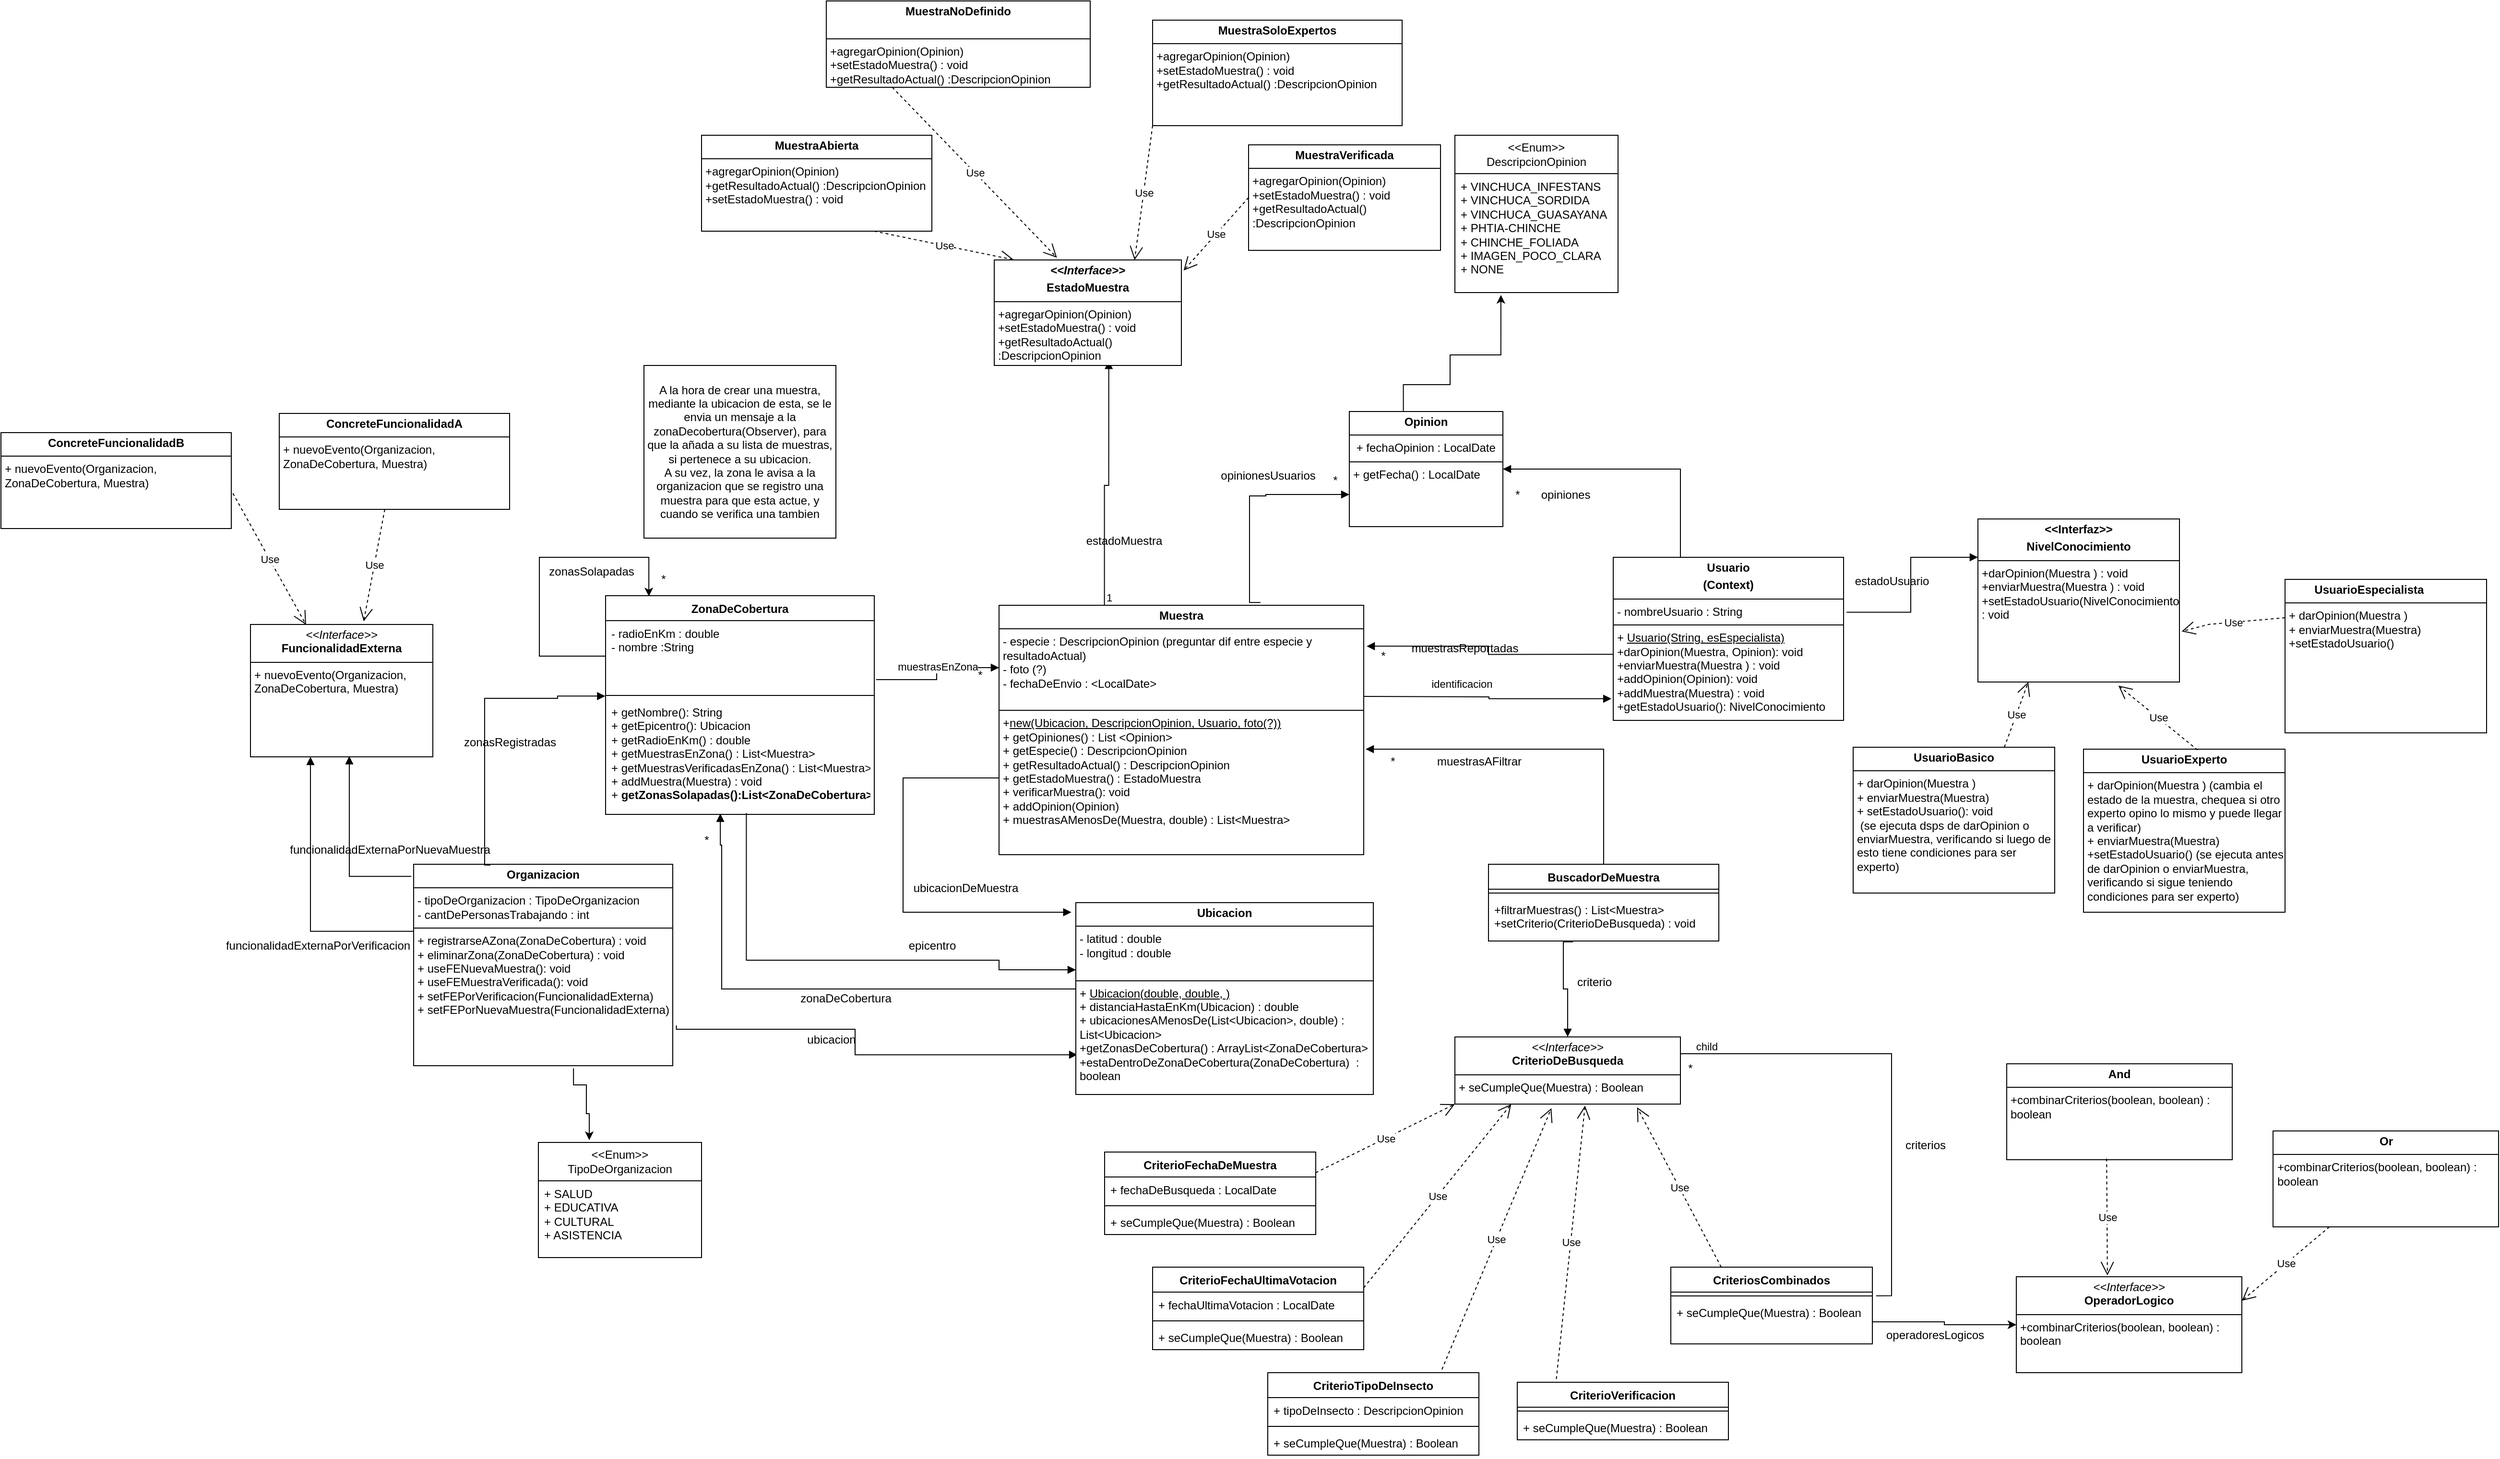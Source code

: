 <mxfile version="27.1.4">
  <diagram name="Page-1" id="jhfdqh-tyM7XpAsOEEpZ">
    <mxGraphModel dx="2718" dy="1669" grid="1" gridSize="10" guides="1" tooltips="1" connect="1" arrows="1" fold="1" page="1" pageScale="1" pageWidth="850" pageHeight="1100" math="0" shadow="0">
      <root>
        <mxCell id="0" />
        <mxCell id="1" parent="0" />
        <mxCell id="M6yZWWiPBZhKFrmVR2Pp-2" style="edgeStyle=orthogonalEdgeStyle;rounded=0;orthogonalLoop=1;jettySize=auto;html=1;entryX=0.282;entryY=1.02;entryDx=0;entryDy=0;entryPerimeter=0;exitX=0.352;exitY=-0.005;exitDx=0;exitDy=0;exitPerimeter=0;" parent="1" source="4gVouVSnkJ0AU-x3zaor-9" target="M6yZWWiPBZhKFrmVR2Pp-4" edge="1">
          <mxGeometry relative="1" as="geometry">
            <mxPoint x="-111.61" y="4.34" as="targetPoint" />
            <Array as="points">
              <mxPoint x="401" y="-140" />
              <mxPoint x="450" y="-140" />
              <mxPoint x="450" y="-171" />
            </Array>
          </mxGeometry>
        </mxCell>
        <mxCell id="4gVouVSnkJ0AU-x3zaor-5" value="&lt;p style=&quot;margin:0px;margin-top:4px;text-align:center;&quot;&gt;&lt;b&gt;Muestra&lt;/b&gt;&lt;/p&gt;&lt;hr size=&quot;1&quot; style=&quot;border-style:solid;&quot;&gt;&lt;p style=&quot;margin:0px;margin-left:4px;&quot;&gt;&lt;span style=&quot;background-color: transparent; color: light-dark(rgb(0, 0, 0), rgb(255, 255, 255));&quot;&gt;- especie : DescripcionOpinion (preguntar dif entre especie y resultadoActual)&lt;/span&gt;&lt;/p&gt;&lt;p style=&quot;margin:0px;margin-left:4px;&quot;&gt;&lt;span style=&quot;background-color: transparent; color: light-dark(rgb(0, 0, 0), rgb(255, 255, 255));&quot;&gt;- foto (?)&lt;/span&gt;&lt;/p&gt;&lt;p style=&quot;margin:0px;margin-left:4px;&quot;&gt;&lt;span style=&quot;background-color: transparent; color: light-dark(rgb(0, 0, 0), rgb(255, 255, 255));&quot;&gt;- fechaDeEnvio : &amp;lt;LocalDate&amp;gt;&lt;/span&gt;&lt;/p&gt;&lt;p style=&quot;margin:0px;margin-left:4px;&quot;&gt;&lt;br&gt;&lt;/p&gt;&lt;hr size=&quot;1&quot; style=&quot;border-style:solid;&quot;&gt;&lt;p style=&quot;margin:0px;margin-left:4px;&quot;&gt;+&lt;u&gt;new(Ubicacion, DescripcionOpinion, Usuario, foto(?))&lt;/u&gt;&lt;/p&gt;&lt;p style=&quot;margin:0px;margin-left:4px;&quot;&gt;+ getOpiniones() :&amp;nbsp;&lt;span style=&quot;background-color: transparent; color: light-dark(rgb(0, 0, 0), rgb(255, 255, 255));&quot;&gt;List &amp;lt;Opinion&amp;gt;&lt;/span&gt;&lt;/p&gt;&lt;p style=&quot;margin:0px;margin-left:4px;&quot;&gt;&lt;span style=&quot;background-color: transparent; color: light-dark(rgb(0, 0, 0), rgb(255, 255, 255));&quot;&gt;+ getEspecie() : DescripcionOpinion&lt;/span&gt;&lt;/p&gt;&lt;p style=&quot;margin:0px;margin-left:4px;&quot;&gt;+ getResultadoActual() :&amp;nbsp;&lt;span style=&quot;background-color: transparent; color: light-dark(rgb(0, 0, 0), rgb(255, 255, 255));&quot;&gt;DescripcionOpinion&lt;/span&gt;&lt;/p&gt;&lt;p style=&quot;margin:0px;margin-left:4px;&quot;&gt;&lt;span style=&quot;background-color: transparent; color: light-dark(rgb(0, 0, 0), rgb(255, 255, 255));&quot;&gt;+ getEstadoMuestra() : EstadoMuestra&lt;/span&gt;&lt;/p&gt;&lt;p style=&quot;margin:0px;margin-left:4px;&quot;&gt;+ verificarMuestra(): void&amp;nbsp;&lt;/p&gt;&lt;p style=&quot;margin:0px;margin-left:4px;&quot;&gt;+ addOpinion(Opinion)&lt;/p&gt;&lt;p style=&quot;margin:0px;margin-left:4px;&quot;&gt;+ muestrasAMenosDe(Muestra, double) : List&amp;lt;Muestra&amp;gt;&lt;/p&gt;" style="verticalAlign=top;align=left;overflow=fill;html=1;whiteSpace=wrap;" parent="1" vertex="1">
          <mxGeometry x="-20" y="90" width="380" height="260" as="geometry" />
        </mxCell>
        <mxCell id="4gVouVSnkJ0AU-x3zaor-7" value="&lt;p style=&quot;margin:0px;margin-top:4px;text-align:center;&quot;&gt;&lt;b&gt;UsuarioBasico&lt;/b&gt;&lt;/p&gt;&lt;hr size=&quot;1&quot; style=&quot;border-style:solid;&quot;&gt;&lt;p style=&quot;margin:0px;margin-left:4px;&quot;&gt;&lt;/p&gt;&lt;p style=&quot;margin:0px;margin-left:4px;&quot;&gt;+ darOpinion(Muestra )&lt;/p&gt;&lt;p style=&quot;margin:0px;margin-left:4px;&quot;&gt;+ enviarMuestra(Muestra)&lt;/p&gt;&lt;p style=&quot;margin:0px;margin-left:4px;&quot;&gt;+ setEstadoUsuario(): void&lt;br&gt;&amp;nbsp;(se ejecuta dsps de darOpinion o enviarMuestra, verificando si luego de esto tiene condiciones para ser experto)&lt;/p&gt;" style="verticalAlign=top;align=left;overflow=fill;html=1;whiteSpace=wrap;" parent="1" vertex="1">
          <mxGeometry x="870" y="238" width="210" height="152" as="geometry" />
        </mxCell>
        <mxCell id="4gVouVSnkJ0AU-x3zaor-8" value="&lt;p style=&quot;margin:0px;margin-top:4px;text-align:center;&quot;&gt;&lt;b&gt;UsuarioExperto&lt;/b&gt;&lt;/p&gt;&lt;hr size=&quot;1&quot; style=&quot;border-style:solid;&quot;&gt;&lt;p style=&quot;margin:0px;margin-left:4px;&quot;&gt;&lt;/p&gt;&lt;p style=&quot;margin:0px;margin-left:4px;&quot;&gt;+ darOpinion(Muestra ) (cambia el estado de la muestra, chequea si otro experto opino lo mismo y puede llegar a verificar)&lt;/p&gt;&lt;p style=&quot;margin:0px;margin-left:4px;&quot;&gt;+ enviarMuestra(Muestra)&lt;/p&gt;&lt;p style=&quot;margin:0px;margin-left:4px;&quot;&gt;+setEstadoUsuario()&lt;span style=&quot;background-color: transparent; color: light-dark(rgb(0, 0, 0), rgb(255, 255, 255));&quot;&gt;&amp;nbsp;&lt;/span&gt;&lt;span style=&quot;background-color: transparent; color: light-dark(rgb(0, 0, 0), rgb(255, 255, 255));&quot;&gt;(se ejecuta antes de darOpinion o enviarMuestra, verificando si sigue teniendo condiciones para ser experto)&lt;/span&gt;&lt;/p&gt;" style="verticalAlign=top;align=left;overflow=fill;html=1;whiteSpace=wrap;" parent="1" vertex="1">
          <mxGeometry x="1110" y="240" width="210" height="170" as="geometry" />
        </mxCell>
        <mxCell id="4gVouVSnkJ0AU-x3zaor-9" value="&lt;p style=&quot;margin:0px;margin-top:4px;text-align:center;&quot;&gt;&lt;b&gt;Opinion&lt;/b&gt;&lt;/p&gt;&lt;hr size=&quot;1&quot; style=&quot;border-style:solid;&quot;&gt;&lt;p style=&quot;margin:0px;margin-left:4px;&quot;&gt;&amp;nbsp;+ fechaOpinion : LocalDate&lt;/p&gt;&lt;hr size=&quot;1&quot; style=&quot;border-style:solid;&quot;&gt;&lt;p style=&quot;margin:0px;margin-left:4px;&quot;&gt;+ getFecha() : LocalDate&lt;/p&gt;" style="verticalAlign=top;align=left;overflow=fill;html=1;whiteSpace=wrap;" parent="1" vertex="1">
          <mxGeometry x="345" y="-112" width="160" height="120" as="geometry" />
        </mxCell>
        <mxCell id="4gVouVSnkJ0AU-x3zaor-12" value="" style="endArrow=block;endFill=1;html=1;edgeStyle=orthogonalEdgeStyle;align=left;verticalAlign=top;rounded=0;entryX=-0.008;entryY=0.867;entryDx=0;entryDy=0;entryPerimeter=0;" parent="1" target="4gVouVSnkJ0AU-x3zaor-44" edge="1">
          <mxGeometry x="-1" relative="1" as="geometry">
            <mxPoint x="360" y="185" as="sourcePoint" />
            <mxPoint x="620" y="180.5" as="targetPoint" />
          </mxGeometry>
        </mxCell>
        <mxCell id="4gVouVSnkJ0AU-x3zaor-14" value="identificacion" style="edgeLabel;html=1;align=center;verticalAlign=middle;resizable=0;points=[];" parent="4gVouVSnkJ0AU-x3zaor-12" vertex="1" connectable="0">
          <mxGeometry x="-0.371" y="3" relative="1" as="geometry">
            <mxPoint x="20" y="-11" as="offset" />
          </mxGeometry>
        </mxCell>
        <mxCell id="4gVouVSnkJ0AU-x3zaor-15" value="" style="endArrow=block;endFill=1;html=1;edgeStyle=orthogonalEdgeStyle;align=left;verticalAlign=top;rounded=0;entryX=1;entryY=0.5;entryDx=0;entryDy=0;exitX=0.346;exitY=0.005;exitDx=0;exitDy=0;exitPerimeter=0;" parent="1" source="4gVouVSnkJ0AU-x3zaor-44" target="4gVouVSnkJ0AU-x3zaor-9" edge="1">
          <mxGeometry x="-1" relative="1" as="geometry">
            <mxPoint x="690" y="70" as="sourcePoint" />
            <mxPoint x="665" y="-40" as="targetPoint" />
            <Array as="points">
              <mxPoint x="690" y="41" />
              <mxPoint x="690" y="-52" />
            </Array>
          </mxGeometry>
        </mxCell>
        <mxCell id="4gVouVSnkJ0AU-x3zaor-17" value="opiniones" style="text;html=1;align=center;verticalAlign=middle;resizable=0;points=[];autosize=1;strokeColor=none;fillColor=none;" parent="1" vertex="1">
          <mxGeometry x="535" y="-40" width="70" height="30" as="geometry" />
        </mxCell>
        <mxCell id="4gVouVSnkJ0AU-x3zaor-18" value="*" style="text;html=1;align=center;verticalAlign=middle;resizable=0;points=[];autosize=1;strokeColor=none;fillColor=none;" parent="1" vertex="1">
          <mxGeometry x="505" y="-40" width="30" height="30" as="geometry" />
        </mxCell>
        <mxCell id="4gVouVSnkJ0AU-x3zaor-19" value="1" style="text;html=1;align=center;verticalAlign=middle;resizable=0;points=[];autosize=1;strokeColor=none;fillColor=none;" parent="1" vertex="1">
          <mxGeometry x="660" y="30" width="30" height="30" as="geometry" />
        </mxCell>
        <mxCell id="4gVouVSnkJ0AU-x3zaor-21" value="" style="endArrow=block;endFill=1;html=1;edgeStyle=orthogonalEdgeStyle;align=left;verticalAlign=top;rounded=0;exitX=0.717;exitY=-0.011;exitDx=0;exitDy=0;exitPerimeter=0;" parent="1" source="4gVouVSnkJ0AU-x3zaor-5" edge="1">
          <mxGeometry x="-1" relative="1" as="geometry">
            <mxPoint x="240" y="80" as="sourcePoint" />
            <mxPoint x="345" y="-25.5" as="targetPoint" />
            <Array as="points">
              <mxPoint x="241" y="87" />
              <mxPoint x="241" y="-24" />
              <mxPoint x="258" y="-24" />
              <mxPoint x="258" y="-25" />
            </Array>
          </mxGeometry>
        </mxCell>
        <mxCell id="4gVouVSnkJ0AU-x3zaor-23" value="opinionesUsuarios" style="text;html=1;align=center;verticalAlign=middle;resizable=0;points=[];autosize=1;strokeColor=none;fillColor=none;" parent="1" vertex="1">
          <mxGeometry x="200" y="-60" width="120" height="30" as="geometry" />
        </mxCell>
        <mxCell id="4gVouVSnkJ0AU-x3zaor-24" value="*" style="text;html=1;align=center;verticalAlign=middle;resizable=0;points=[];autosize=1;strokeColor=none;fillColor=none;" parent="1" vertex="1">
          <mxGeometry x="315" y="-55" width="30" height="30" as="geometry" />
        </mxCell>
        <mxCell id="4gVouVSnkJ0AU-x3zaor-25" value="" style="endArrow=block;endFill=1;html=1;edgeStyle=orthogonalEdgeStyle;align=left;verticalAlign=top;rounded=0;exitX=0.006;exitY=0.595;exitDx=0;exitDy=0;exitPerimeter=0;entryX=1.008;entryY=0.164;entryDx=0;entryDy=0;entryPerimeter=0;" parent="1" source="4gVouVSnkJ0AU-x3zaor-44" target="4gVouVSnkJ0AU-x3zaor-5" edge="1">
          <mxGeometry x="-1" relative="1" as="geometry">
            <mxPoint x="619.68" y="136.7" as="sourcePoint" />
            <mxPoint x="550" y="130" as="targetPoint" />
          </mxGeometry>
        </mxCell>
        <mxCell id="4gVouVSnkJ0AU-x3zaor-27" value="muestrasReportadas" style="text;html=1;align=center;verticalAlign=middle;resizable=0;points=[];autosize=1;strokeColor=none;fillColor=none;" parent="1" vertex="1">
          <mxGeometry x="400" y="120" width="130" height="30" as="geometry" />
        </mxCell>
        <mxCell id="4gVouVSnkJ0AU-x3zaor-28" value="*" style="text;html=1;align=center;verticalAlign=middle;resizable=0;points=[];autosize=1;strokeColor=none;fillColor=none;" parent="1" vertex="1">
          <mxGeometry x="365" y="128" width="30" height="30" as="geometry" />
        </mxCell>
        <mxCell id="4gVouVSnkJ0AU-x3zaor-29" value="&lt;p style=&quot;margin:0px;margin-top:4px;text-align:center;&quot;&gt;&lt;/p&gt;&lt;p style=&quot;margin:0px;margin-left:4px;&quot;&gt;&lt;b&gt;&lt;span style=&quot;white-space: pre;&quot;&gt;&#x9;&lt;/span&gt;UsuarioEspecialista&lt;/b&gt;&lt;/p&gt;&lt;hr size=&quot;1&quot; style=&quot;border-style:solid;&quot;&gt;&lt;p style=&quot;margin:0px;margin-left:4px;&quot;&gt;+ darOpinion(Muestra )&lt;/p&gt;&lt;p style=&quot;margin:0px;margin-left:4px;&quot;&gt;+ enviarMuestra(Muestra)&lt;/p&gt;&lt;p style=&quot;margin:0px;margin-left:4px;&quot;&gt;+setEstadoUsuario()&lt;/p&gt;" style="verticalAlign=top;align=left;overflow=fill;html=1;whiteSpace=wrap;" parent="1" vertex="1">
          <mxGeometry x="1320" y="63" width="210" height="160" as="geometry" />
        </mxCell>
        <mxCell id="M6yZWWiPBZhKFrmVR2Pp-22" style="edgeStyle=orthogonalEdgeStyle;rounded=0;orthogonalLoop=1;jettySize=auto;html=1;entryX=0.312;entryY=-0.02;entryDx=0;entryDy=0;entryPerimeter=0;exitX=0.617;exitY=1.013;exitDx=0;exitDy=0;exitPerimeter=0;" parent="1" source="4gVouVSnkJ0AU-x3zaor-35" target="M6yZWWiPBZhKFrmVR2Pp-20" edge="1">
          <mxGeometry relative="1" as="geometry">
            <mxPoint x="-440" y="630" as="targetPoint" />
            <mxPoint x="-470" y="590" as="sourcePoint" />
            <Array as="points">
              <mxPoint x="-463" y="590" />
              <mxPoint x="-450" y="590" />
              <mxPoint x="-450" y="620" />
              <mxPoint x="-447" y="620" />
            </Array>
          </mxGeometry>
        </mxCell>
        <mxCell id="4gVouVSnkJ0AU-x3zaor-35" value="&lt;p style=&quot;margin:0px;margin-top:4px;text-align:center;&quot;&gt;&lt;b&gt;Organizacion&lt;/b&gt;&lt;/p&gt;&lt;hr size=&quot;1&quot; style=&quot;border-style:solid;&quot;&gt;&lt;p style=&quot;margin:0px;margin-left:4px;&quot;&gt;- tipoDeOrganizacion : TipoDeOrganizacion&lt;/p&gt;&lt;p style=&quot;margin:0px;margin-left:4px;&quot;&gt;- cantDePersonasTrabajando : int&amp;nbsp;&lt;/p&gt;&lt;hr size=&quot;1&quot; style=&quot;border-style:solid;&quot;&gt;&lt;p style=&quot;margin:0px;margin-left:4px;&quot;&gt;+ registrarseAZona(ZonaDeCobertura) : void&amp;nbsp;&lt;/p&gt;&lt;p style=&quot;margin:0px;margin-left:4px;&quot;&gt;+ eliminarZona(ZonaDeCobertura) : void&amp;nbsp;&lt;/p&gt;&lt;p style=&quot;margin:0px;margin-left:4px;&quot;&gt;+ useFENuevaMuestra(): void&lt;/p&gt;&lt;p style=&quot;margin:0px;margin-left:4px;&quot;&gt;+ useFEMuestraVerificada(): void&lt;/p&gt;&lt;p style=&quot;margin:0px;margin-left:4px;&quot;&gt;+ setFE&lt;span style=&quot;background-color: transparent; color: light-dark(rgb(0, 0, 0), rgb(255, 255, 255));&quot;&gt;PorVerificacion(&lt;/span&gt;&lt;span style=&quot;background-color: transparent; color: light-dark(rgb(0, 0, 0), rgb(255, 255, 255)); text-align: center;&quot;&gt;FuncionalidadExterna&lt;/span&gt;&lt;span style=&quot;background-color: transparent; color: light-dark(rgb(0, 0, 0), rgb(255, 255, 255));&quot;&gt;)&lt;/span&gt;&lt;/p&gt;&lt;p style=&quot;margin:0px;margin-left:4px;&quot;&gt;+ setFE&lt;span style=&quot;color: light-dark(rgb(0, 0, 0), rgb(255, 255, 255)); background-color: transparent;&quot;&gt;PorNuevaMuestra(&lt;/span&gt;&lt;span style=&quot;background-color: transparent; color: light-dark(rgb(0, 0, 0), rgb(255, 255, 255)); text-align: center;&quot;&gt;FuncionalidadExterna&lt;/span&gt;&lt;span style=&quot;background-color: transparent; color: light-dark(rgb(0, 0, 0), rgb(255, 255, 255));&quot;&gt;)&lt;/span&gt;&lt;/p&gt;" style="verticalAlign=top;align=left;overflow=fill;html=1;whiteSpace=wrap;" parent="1" vertex="1">
          <mxGeometry x="-630" y="360" width="270" height="210" as="geometry" />
        </mxCell>
        <mxCell id="4gVouVSnkJ0AU-x3zaor-38" value="ubicacion" style="text;html=1;align=center;verticalAlign=middle;resizable=0;points=[];autosize=1;strokeColor=none;fillColor=none;" parent="1" vertex="1">
          <mxGeometry x="-230" y="528" width="70" height="30" as="geometry" />
        </mxCell>
        <mxCell id="4gVouVSnkJ0AU-x3zaor-40" value="" style="endArrow=block;endFill=1;html=1;edgeStyle=orthogonalEdgeStyle;align=left;verticalAlign=top;rounded=0;exitX=0;exitY=0.75;exitDx=0;exitDy=0;entryX=-0.015;entryY=0.05;entryDx=0;entryDy=0;entryPerimeter=0;" parent="1" source="4gVouVSnkJ0AU-x3zaor-5" target="4gVouVSnkJ0AU-x3zaor-39" edge="1">
          <mxGeometry x="-1" relative="1" as="geometry">
            <mxPoint x="-240" y="35" as="sourcePoint" />
            <mxPoint x="10" y="410" as="targetPoint" />
            <Array as="points">
              <mxPoint x="-20" y="270" />
              <mxPoint x="-120" y="270" />
              <mxPoint x="-120" y="410" />
              <mxPoint x="56" y="410" />
            </Array>
          </mxGeometry>
        </mxCell>
        <mxCell id="4gVouVSnkJ0AU-x3zaor-42" value="ubicacionDeMuestra" style="text;html=1;align=center;verticalAlign=middle;resizable=0;points=[];autosize=1;strokeColor=none;fillColor=none;" parent="1" vertex="1">
          <mxGeometry x="-120" y="370" width="130" height="30" as="geometry" />
        </mxCell>
        <mxCell id="4gVouVSnkJ0AU-x3zaor-44" value="&lt;p style=&quot;margin:0px;margin-top:4px;text-align:center;&quot;&gt;&lt;b&gt;Usuario&lt;/b&gt;&lt;/p&gt;&lt;p style=&quot;margin:0px;margin-top:4px;text-align:center;&quot;&gt;&lt;b&gt;(Context)&lt;/b&gt;&lt;/p&gt;&lt;hr size=&quot;1&quot; style=&quot;border-style:solid;&quot;&gt;&lt;p style=&quot;margin:0px;margin-left:4px;&quot;&gt;- nombreUsuario : String&lt;/p&gt;&lt;hr size=&quot;1&quot; style=&quot;border-style:solid;&quot;&gt;&lt;p style=&quot;margin: 0px 0px 0px 4px;&quot;&gt;+ &lt;u&gt;Usuario(String, esEspecialista)&lt;/u&gt;&lt;/p&gt;&lt;p style=&quot;margin: 0px 0px 0px 4px;&quot;&gt;+darOpinion(Muestra, Opinion): void&lt;/p&gt;&lt;p style=&quot;margin: 0px 0px 0px 4px;&quot;&gt;+enviarMuestra(Muestra ) : void&amp;nbsp;&lt;/p&gt;&lt;p style=&quot;margin: 0px 0px 0px 4px;&quot;&gt;+addOpinion(Opinion): void&lt;/p&gt;&lt;p style=&quot;margin: 0px 0px 0px 4px;&quot;&gt;+addMuestra(Muestra) : void&lt;/p&gt;&lt;p style=&quot;margin: 0px 0px 0px 4px;&quot;&gt;+getEstadoUsuario(): NivelConocimiento&lt;/p&gt;&lt;p style=&quot;margin: 0px 0px 0px 4px;&quot;&gt;&lt;br&gt;&lt;/p&gt;&lt;p style=&quot;margin: 0px 0px 0px 4px;&quot;&gt;&lt;br&gt;&lt;/p&gt;&lt;p style=&quot;margin: 0px 0px 0px 4px;&quot;&gt;&lt;br&gt;&lt;/p&gt;&lt;p style=&quot;margin: 0px 0px 0px 4px;&quot;&gt;&lt;br&gt;&lt;/p&gt;" style="verticalAlign=top;align=left;overflow=fill;html=1;whiteSpace=wrap;" parent="1" vertex="1">
          <mxGeometry x="620" y="40" width="240" height="170" as="geometry" />
        </mxCell>
        <mxCell id="4gVouVSnkJ0AU-x3zaor-45" value="" style="endArrow=block;endFill=1;html=1;edgeStyle=orthogonalEdgeStyle;align=left;verticalAlign=top;rounded=0;entryX=0;entryY=0.235;entryDx=0;entryDy=0;entryPerimeter=0;exitX=1.013;exitY=0.337;exitDx=0;exitDy=0;exitPerimeter=0;" parent="1" source="4gVouVSnkJ0AU-x3zaor-44" target="4gVouVSnkJ0AU-x3zaor-50" edge="1">
          <mxGeometry x="-1" relative="1" as="geometry">
            <mxPoint x="835" y="80" as="sourcePoint" />
            <mxPoint x="995" y="80" as="targetPoint" />
          </mxGeometry>
        </mxCell>
        <mxCell id="4gVouVSnkJ0AU-x3zaor-48" value="estadoUsuario" style="text;html=1;align=center;verticalAlign=middle;resizable=0;points=[];autosize=1;strokeColor=none;fillColor=none;" parent="1" vertex="1">
          <mxGeometry x="860" y="50" width="100" height="30" as="geometry" />
        </mxCell>
        <mxCell id="4gVouVSnkJ0AU-x3zaor-50" value="&lt;p style=&quot;margin:0px;margin-top:4px;text-align:center;&quot;&gt;&lt;b&gt;&amp;lt;&amp;lt;Interfaz&amp;gt;&amp;gt;&lt;/b&gt;&lt;b&gt;&lt;/b&gt;&lt;/p&gt;&lt;p style=&quot;margin:0px;margin-top:4px;text-align:center;&quot;&gt;&lt;b&gt;NivelConocimiento&lt;/b&gt;&lt;/p&gt;&lt;hr size=&quot;1&quot; style=&quot;border-style:solid;&quot;&gt;&lt;p style=&quot;margin: 0px 0px 0px 4px;&quot;&gt;+darOpinion(Muestra ) : void&amp;nbsp;&lt;/p&gt;&lt;p style=&quot;margin: 0px 0px 0px 4px;&quot;&gt;+enviarMuestra(Muestra ) : void&lt;br&gt;+setEstadoUsuario(NivelConocimiento) : void&lt;/p&gt;" style="verticalAlign=top;align=left;overflow=fill;html=1;whiteSpace=wrap;" parent="1" vertex="1">
          <mxGeometry x="1000" width="210" height="170" as="geometry" />
        </mxCell>
        <mxCell id="4gVouVSnkJ0AU-x3zaor-51" value="" style="endArrow=block;endFill=1;html=1;edgeStyle=orthogonalEdgeStyle;align=left;verticalAlign=top;rounded=0;entryX=0.005;entryY=0.793;entryDx=0;entryDy=0;entryPerimeter=0;exitX=1.014;exitY=0.8;exitDx=0;exitDy=0;exitPerimeter=0;" parent="1" source="4gVouVSnkJ0AU-x3zaor-35" target="4gVouVSnkJ0AU-x3zaor-39" edge="1">
          <mxGeometry x="-1" relative="1" as="geometry">
            <mxPoint x="-380" y="510" as="sourcePoint" />
            <mxPoint x="50" y="560" as="targetPoint" />
            <Array as="points">
              <mxPoint x="-356" y="532" />
              <mxPoint x="-170" y="532" />
              <mxPoint x="-170" y="559" />
            </Array>
          </mxGeometry>
        </mxCell>
        <mxCell id="4gVouVSnkJ0AU-x3zaor-39" value="&lt;p style=&quot;margin:0px;margin-top:4px;text-align:center;&quot;&gt;&lt;b&gt;Ubicacion&lt;/b&gt;&lt;/p&gt;&lt;hr size=&quot;1&quot; style=&quot;border-style:solid;&quot;&gt;&lt;p style=&quot;margin:0px;margin-left:4px;&quot;&gt;&lt;span style=&quot;background-color: transparent; color: light-dark(rgb(0, 0, 0), rgb(255, 255, 255));&quot;&gt;- latitud : double&amp;nbsp;&lt;/span&gt;&lt;/p&gt;&lt;p style=&quot;margin:0px;margin-left:4px;&quot;&gt;&lt;span style=&quot;background-color: transparent; color: light-dark(rgb(0, 0, 0), rgb(255, 255, 255));&quot;&gt;- longitud : double&lt;/span&gt;&lt;/p&gt;&lt;p style=&quot;margin:0px;margin-left:4px;&quot;&gt;&lt;br&gt;&lt;/p&gt;&lt;hr size=&quot;1&quot; style=&quot;border-style:solid;&quot;&gt;&lt;p style=&quot;margin:0px;margin-left:4px;&quot;&gt;+ &lt;u&gt;Ubicacion(double, double, )&lt;/u&gt;&amp;nbsp;&lt;/p&gt;&lt;p style=&quot;margin:0px;margin-left:4px;&quot;&gt;+ distanciaHastaEnKm(Ubicacion) : double&lt;/p&gt;&lt;p style=&quot;margin:0px;margin-left:4px;&quot;&gt;+ ubicacionesAMenosDe(List&amp;lt;Ubicacion&amp;gt;, double) : List&amp;lt;Ubicacion&amp;gt;&lt;/p&gt;&lt;p style=&quot;margin:0px;margin-left:4px;&quot;&gt;+getZonasDeCobertura() : ArrayList&amp;lt;ZonaDeCobertura&amp;gt;&lt;/p&gt;&lt;p style=&quot;margin:0px;margin-left:4px;&quot;&gt;+estaDentroDeZonaDeCobertura(ZonaDeCobertura)&amp;nbsp; : boolean&amp;nbsp;&lt;/p&gt;&lt;p style=&quot;margin:0px;margin-left:4px;&quot;&gt;&lt;br&gt;&lt;/p&gt;" style="verticalAlign=top;align=left;overflow=fill;html=1;whiteSpace=wrap;" parent="1" vertex="1">
          <mxGeometry x="60" y="400" width="310" height="200" as="geometry" />
        </mxCell>
        <mxCell id="4gVouVSnkJ0AU-x3zaor-56" value="ZonaDeCobertura" style="swimlane;fontStyle=1;align=center;verticalAlign=top;childLayout=stackLayout;horizontal=1;startSize=26;horizontalStack=0;resizeParent=1;resizeParentMax=0;resizeLast=0;collapsible=1;marginBottom=0;whiteSpace=wrap;html=1;" parent="1" vertex="1">
          <mxGeometry x="-430" y="80" width="280" height="228" as="geometry" />
        </mxCell>
        <mxCell id="M6yZWWiPBZhKFrmVR2Pp-16" style="edgeStyle=orthogonalEdgeStyle;rounded=0;orthogonalLoop=1;jettySize=auto;html=1;entryX=0.161;entryY=0.003;entryDx=0;entryDy=0;entryPerimeter=0;" parent="4gVouVSnkJ0AU-x3zaor-56" source="4gVouVSnkJ0AU-x3zaor-57" target="4gVouVSnkJ0AU-x3zaor-56" edge="1">
          <mxGeometry relative="1" as="geometry">
            <mxPoint x="90" y="-40" as="targetPoint" />
            <Array as="points">
              <mxPoint x="-69" y="63" />
              <mxPoint x="-69" y="-40" />
              <mxPoint x="45" y="-40" />
            </Array>
          </mxGeometry>
        </mxCell>
        <mxCell id="4gVouVSnkJ0AU-x3zaor-57" value="&lt;div&gt;- radioEnKm : double&lt;/div&gt;&lt;div&gt;- nombre :String&lt;/div&gt;&lt;div&gt;&lt;br&gt;&lt;/div&gt;" style="text;strokeColor=none;fillColor=none;align=left;verticalAlign=top;spacingLeft=4;spacingRight=4;overflow=hidden;rotatable=0;points=[[0,0.5],[1,0.5]];portConstraint=eastwest;whiteSpace=wrap;html=1;" parent="4gVouVSnkJ0AU-x3zaor-56" vertex="1">
          <mxGeometry y="26" width="280" height="74" as="geometry" />
        </mxCell>
        <mxCell id="4gVouVSnkJ0AU-x3zaor-58" value="" style="line;strokeWidth=1;fillColor=none;align=left;verticalAlign=middle;spacingTop=-1;spacingLeft=3;spacingRight=3;rotatable=0;labelPosition=right;points=[];portConstraint=eastwest;strokeColor=inherit;" parent="4gVouVSnkJ0AU-x3zaor-56" vertex="1">
          <mxGeometry y="100" width="280" height="8" as="geometry" />
        </mxCell>
        <mxCell id="4gVouVSnkJ0AU-x3zaor-59" value="+ getNombre(): String&lt;div&gt;+ getEpicentro(): Ubicacion&lt;/div&gt;&lt;div&gt;+ getRadioEnKm() : double&lt;br&gt;&lt;div&gt;+ getMuestrasEnZona() : List&amp;lt;Muestra&amp;gt;&lt;/div&gt;&lt;div&gt;+ getMuestrasVerificadasEnZona() : List&amp;lt;Muestra&amp;gt;&lt;/div&gt;&lt;div&gt;+ addMuestra(Muestra) : void&lt;/div&gt;&lt;div&gt;+&amp;nbsp;&lt;b&gt;getZonasSolapadas():List&amp;lt;ZonaDeCobertura&amp;gt;&lt;/b&gt;&lt;/div&gt;&lt;/div&gt;" style="text;strokeColor=none;fillColor=none;align=left;verticalAlign=top;spacingLeft=4;spacingRight=4;overflow=hidden;rotatable=0;points=[[0,0.5],[1,0.5]];portConstraint=eastwest;whiteSpace=wrap;html=1;" parent="4gVouVSnkJ0AU-x3zaor-56" vertex="1">
          <mxGeometry y="108" width="280" height="120" as="geometry" />
        </mxCell>
        <mxCell id="4gVouVSnkJ0AU-x3zaor-60" value="&lt;div style=&quot;&quot;&gt;&lt;span style=&quot;background-color: transparent; color: light-dark(rgb(0, 0, 0), rgb(255, 255, 255));&quot;&gt;A la hora de crear una muestra, mediante la ubicacion de esta, se le envia un mensaje a la zonaDecobertura(Observer), para que la añada a su lista de muestras, si pertenece a su ubicacion.&lt;br&gt;A su vez, la zona le avisa a la organizacion que se registro una muestra para que esta actue, y cuando se verifica una tambien&lt;/span&gt;&lt;/div&gt;" style="whiteSpace=wrap;html=1;align=center;" parent="1" vertex="1">
          <mxGeometry x="-390" y="-160" width="200" height="180" as="geometry" />
        </mxCell>
        <mxCell id="4gVouVSnkJ0AU-x3zaor-61" value="" style="endArrow=block;endFill=1;html=1;edgeStyle=orthogonalEdgeStyle;align=left;verticalAlign=top;rounded=0;entryX=0;entryY=0.25;entryDx=0;entryDy=0;exitX=1.007;exitY=0.831;exitDx=0;exitDy=0;exitPerimeter=0;" parent="1" source="4gVouVSnkJ0AU-x3zaor-57" target="4gVouVSnkJ0AU-x3zaor-5" edge="1">
          <mxGeometry x="-1" relative="1" as="geometry">
            <mxPoint x="-210" y="156" as="sourcePoint" />
            <mxPoint x="53" y="158" as="targetPoint" />
          </mxGeometry>
        </mxCell>
        <mxCell id="4gVouVSnkJ0AU-x3zaor-62" value="muestrasEnZona" style="edgeLabel;html=1;align=center;verticalAlign=middle;resizable=0;points=[];" parent="4gVouVSnkJ0AU-x3zaor-61" vertex="1" connectable="0">
          <mxGeometry x="-0.371" y="3" relative="1" as="geometry">
            <mxPoint x="20" y="-11" as="offset" />
          </mxGeometry>
        </mxCell>
        <mxCell id="4gVouVSnkJ0AU-x3zaor-63" value="*" style="text;html=1;align=center;verticalAlign=middle;resizable=0;points=[];autosize=1;strokeColor=none;fillColor=none;" parent="1" vertex="1">
          <mxGeometry x="-55" y="148" width="30" height="30" as="geometry" />
        </mxCell>
        <mxCell id="4gVouVSnkJ0AU-x3zaor-64" value="" style="endArrow=block;endFill=1;html=1;edgeStyle=orthogonalEdgeStyle;align=left;verticalAlign=top;rounded=0;exitX=0;exitY=0.5;exitDx=0;exitDy=0;entryX=0.427;entryY=0.994;entryDx=0;entryDy=0;entryPerimeter=0;" parent="1" source="4gVouVSnkJ0AU-x3zaor-39" target="4gVouVSnkJ0AU-x3zaor-59" edge="1">
          <mxGeometry x="-1" relative="1" as="geometry">
            <mxPoint x="-100" y="492" as="sourcePoint" />
            <mxPoint x="-310" y="320" as="targetPoint" />
            <Array as="points">
              <mxPoint x="60" y="490" />
              <mxPoint x="-309" y="490" />
              <mxPoint x="-309" y="340" />
              <mxPoint x="-310" y="340" />
            </Array>
          </mxGeometry>
        </mxCell>
        <mxCell id="4gVouVSnkJ0AU-x3zaor-65" value="zonaDeCobertura" style="text;html=1;align=center;verticalAlign=middle;resizable=0;points=[];autosize=1;strokeColor=none;fillColor=none;" parent="1" vertex="1">
          <mxGeometry x="-240" y="485" width="120" height="30" as="geometry" />
        </mxCell>
        <mxCell id="4gVouVSnkJ0AU-x3zaor-66" value="" style="endArrow=block;endFill=1;html=1;edgeStyle=orthogonalEdgeStyle;align=left;verticalAlign=top;rounded=0;exitX=0.296;exitY=0.004;exitDx=0;exitDy=0;exitPerimeter=0;entryX=-0.001;entryY=-0.028;entryDx=0;entryDy=0;entryPerimeter=0;" parent="1" source="4gVouVSnkJ0AU-x3zaor-35" target="4gVouVSnkJ0AU-x3zaor-59" edge="1">
          <mxGeometry x="-1" relative="1" as="geometry">
            <mxPoint x="-580" y="310" as="sourcePoint" />
            <mxPoint x="-460" y="187" as="targetPoint" />
            <Array as="points">
              <mxPoint x="-556" y="187" />
              <mxPoint x="-480" y="187" />
              <mxPoint x="-480" y="185" />
            </Array>
          </mxGeometry>
        </mxCell>
        <mxCell id="4gVouVSnkJ0AU-x3zaor-68" value="zonasRegistradas" style="text;html=1;align=center;verticalAlign=middle;resizable=0;points=[];autosize=1;strokeColor=none;fillColor=none;" parent="1" vertex="1">
          <mxGeometry x="-590" y="218" width="120" height="30" as="geometry" />
        </mxCell>
        <mxCell id="4gVouVSnkJ0AU-x3zaor-70" value="&lt;p style=&quot;margin:0px;margin-top:4px;text-align:center;&quot;&gt;&lt;i&gt;&amp;lt;&amp;lt;Interface&amp;gt;&amp;gt;&lt;/i&gt;&lt;br&gt;&lt;b&gt;FuncionalidadExterna&lt;/b&gt;&lt;/p&gt;&lt;hr size=&quot;1&quot; style=&quot;border-style:solid;&quot;&gt;&lt;p style=&quot;margin:0px;margin-left:4px;&quot;&gt;+ nuevoEvento(Organizacion, ZonaDeCobertura, Muestra)&lt;/p&gt;" style="verticalAlign=top;align=left;overflow=fill;html=1;whiteSpace=wrap;" parent="1" vertex="1">
          <mxGeometry x="-800" y="110" width="190" height="138" as="geometry" />
        </mxCell>
        <mxCell id="4gVouVSnkJ0AU-x3zaor-78" value="BuscadorDeMuestra" style="swimlane;fontStyle=1;align=center;verticalAlign=top;childLayout=stackLayout;horizontal=1;startSize=26;horizontalStack=0;resizeParent=1;resizeParentMax=0;resizeLast=0;collapsible=1;marginBottom=0;whiteSpace=wrap;html=1;" parent="1" vertex="1">
          <mxGeometry x="490" y="360" width="240" height="80" as="geometry" />
        </mxCell>
        <mxCell id="4gVouVSnkJ0AU-x3zaor-80" value="" style="line;strokeWidth=1;fillColor=none;align=left;verticalAlign=middle;spacingTop=-1;spacingLeft=3;spacingRight=3;rotatable=0;labelPosition=right;points=[];portConstraint=eastwest;strokeColor=inherit;" parent="4gVouVSnkJ0AU-x3zaor-78" vertex="1">
          <mxGeometry y="26" width="240" height="8" as="geometry" />
        </mxCell>
        <mxCell id="4gVouVSnkJ0AU-x3zaor-81" value="+filtrarMuestras() : List&amp;lt;Muestra&amp;gt;&lt;div&gt;+setCriterio(CriterioDeBusqueda) : void&lt;/div&gt;" style="text;strokeColor=none;fillColor=none;align=left;verticalAlign=top;spacingLeft=4;spacingRight=4;overflow=hidden;rotatable=0;points=[[0,0.5],[1,0.5]];portConstraint=eastwest;whiteSpace=wrap;html=1;" parent="4gVouVSnkJ0AU-x3zaor-78" vertex="1">
          <mxGeometry y="34" width="240" height="46" as="geometry" />
        </mxCell>
        <mxCell id="4gVouVSnkJ0AU-x3zaor-82" value="" style="endArrow=block;endFill=1;html=1;edgeStyle=orthogonalEdgeStyle;align=left;verticalAlign=top;rounded=0;exitX=0.5;exitY=0;exitDx=0;exitDy=0;" parent="1" source="4gVouVSnkJ0AU-x3zaor-78" edge="1">
          <mxGeometry x="-1" relative="1" as="geometry">
            <mxPoint x="460" y="260" as="sourcePoint" />
            <mxPoint x="362" y="240" as="targetPoint" />
            <Array as="points">
              <mxPoint x="570" y="240" />
              <mxPoint x="440" y="240" />
            </Array>
          </mxGeometry>
        </mxCell>
        <mxCell id="4gVouVSnkJ0AU-x3zaor-84" value="*" style="text;html=1;align=center;verticalAlign=middle;resizable=0;points=[];autosize=1;strokeColor=none;fillColor=none;" parent="1" vertex="1">
          <mxGeometry x="375" y="238" width="30" height="30" as="geometry" />
        </mxCell>
        <mxCell id="4gVouVSnkJ0AU-x3zaor-85" value="muestrasAFiltrar" style="text;html=1;align=center;verticalAlign=middle;resizable=0;points=[];autosize=1;strokeColor=none;fillColor=none;" parent="1" vertex="1">
          <mxGeometry x="425" y="238" width="110" height="30" as="geometry" />
        </mxCell>
        <mxCell id="4gVouVSnkJ0AU-x3zaor-92" value="&lt;p style=&quot;margin:0px;margin-top:4px;text-align:center;&quot;&gt;&lt;i&gt;&amp;lt;&amp;lt;Interface&amp;gt;&amp;gt;&lt;/i&gt;&lt;br&gt;&lt;b&gt;CriterioDeBusqueda&lt;/b&gt;&lt;/p&gt;&lt;hr size=&quot;1&quot; style=&quot;border-style:solid;&quot;&gt;&lt;p style=&quot;margin:0px;margin-left:4px;&quot;&gt;+ seCumpleQue(Muestra) : Boolean&lt;/p&gt;" style="verticalAlign=top;align=left;overflow=fill;html=1;whiteSpace=wrap;" parent="1" vertex="1">
          <mxGeometry x="455" y="540" width="235" height="70" as="geometry" />
        </mxCell>
        <mxCell id="4gVouVSnkJ0AU-x3zaor-93" value="CriterioFechaDeMuestra" style="swimlane;fontStyle=1;align=center;verticalAlign=top;childLayout=stackLayout;horizontal=1;startSize=26;horizontalStack=0;resizeParent=1;resizeParentMax=0;resizeLast=0;collapsible=1;marginBottom=0;whiteSpace=wrap;html=1;" parent="1" vertex="1">
          <mxGeometry x="90" y="660" width="220" height="86" as="geometry" />
        </mxCell>
        <mxCell id="4gVouVSnkJ0AU-x3zaor-94" value="+ fechaDeBusqueda : LocalDate" style="text;strokeColor=none;fillColor=none;align=left;verticalAlign=top;spacingLeft=4;spacingRight=4;overflow=hidden;rotatable=0;points=[[0,0.5],[1,0.5]];portConstraint=eastwest;whiteSpace=wrap;html=1;" parent="4gVouVSnkJ0AU-x3zaor-93" vertex="1">
          <mxGeometry y="26" width="220" height="26" as="geometry" />
        </mxCell>
        <mxCell id="4gVouVSnkJ0AU-x3zaor-95" value="" style="line;strokeWidth=1;fillColor=none;align=left;verticalAlign=middle;spacingTop=-1;spacingLeft=3;spacingRight=3;rotatable=0;labelPosition=right;points=[];portConstraint=eastwest;strokeColor=inherit;" parent="4gVouVSnkJ0AU-x3zaor-93" vertex="1">
          <mxGeometry y="52" width="220" height="8" as="geometry" />
        </mxCell>
        <mxCell id="4gVouVSnkJ0AU-x3zaor-96" value="+ seCumpleQue(Muestra) : Boolean" style="text;strokeColor=none;fillColor=none;align=left;verticalAlign=top;spacingLeft=4;spacingRight=4;overflow=hidden;rotatable=0;points=[[0,0.5],[1,0.5]];portConstraint=eastwest;whiteSpace=wrap;html=1;" parent="4gVouVSnkJ0AU-x3zaor-93" vertex="1">
          <mxGeometry y="60" width="220" height="26" as="geometry" />
        </mxCell>
        <mxCell id="4gVouVSnkJ0AU-x3zaor-97" value="CriteriosCombinados" style="swimlane;fontStyle=1;align=center;verticalAlign=top;childLayout=stackLayout;horizontal=1;startSize=26;horizontalStack=0;resizeParent=1;resizeParentMax=0;resizeLast=0;collapsible=1;marginBottom=0;whiteSpace=wrap;html=1;" parent="1" vertex="1">
          <mxGeometry x="680" y="780" width="210" height="80" as="geometry" />
        </mxCell>
        <mxCell id="4gVouVSnkJ0AU-x3zaor-99" value="" style="line;strokeWidth=1;fillColor=none;align=left;verticalAlign=middle;spacingTop=-1;spacingLeft=3;spacingRight=3;rotatable=0;labelPosition=right;points=[];portConstraint=eastwest;strokeColor=inherit;" parent="4gVouVSnkJ0AU-x3zaor-97" vertex="1">
          <mxGeometry y="26" width="210" height="8" as="geometry" />
        </mxCell>
        <mxCell id="4gVouVSnkJ0AU-x3zaor-100" value="+ seCumpleQue(Muestra) : Boolean" style="text;strokeColor=none;fillColor=none;align=left;verticalAlign=top;spacingLeft=4;spacingRight=4;overflow=hidden;rotatable=0;points=[[0,0.5],[1,0.5]];portConstraint=eastwest;whiteSpace=wrap;html=1;" parent="4gVouVSnkJ0AU-x3zaor-97" vertex="1">
          <mxGeometry y="34" width="210" height="46" as="geometry" />
        </mxCell>
        <mxCell id="4gVouVSnkJ0AU-x3zaor-103" value="" style="endArrow=none;html=1;edgeStyle=orthogonalEdgeStyle;rounded=0;entryX=1;entryY=0.25;entryDx=0;entryDy=0;exitX=1.019;exitY=-0.091;exitDx=0;exitDy=0;exitPerimeter=0;" parent="1" source="4gVouVSnkJ0AU-x3zaor-100" target="4gVouVSnkJ0AU-x3zaor-92" edge="1">
          <mxGeometry relative="1" as="geometry">
            <mxPoint x="815" y="759.38" as="sourcePoint" />
            <mxPoint x="860" y="560" as="targetPoint" />
            <Array as="points">
              <mxPoint x="910" y="810" />
              <mxPoint x="910" y="558" />
            </Array>
          </mxGeometry>
        </mxCell>
        <mxCell id="4gVouVSnkJ0AU-x3zaor-105" value="child" style="edgeLabel;resizable=0;html=1;align=right;verticalAlign=bottom;" parent="4gVouVSnkJ0AU-x3zaor-103" connectable="0" vertex="1">
          <mxGeometry x="1" relative="1" as="geometry">
            <mxPoint x="40" y="1" as="offset" />
          </mxGeometry>
        </mxCell>
        <mxCell id="4gVouVSnkJ0AU-x3zaor-106" value="criterios" style="text;html=1;align=center;verticalAlign=middle;resizable=0;points=[];autosize=1;strokeColor=none;fillColor=none;" parent="1" vertex="1">
          <mxGeometry x="910" y="638" width="70" height="30" as="geometry" />
        </mxCell>
        <mxCell id="4gVouVSnkJ0AU-x3zaor-107" value="*" style="text;html=1;align=center;verticalAlign=middle;resizable=0;points=[];autosize=1;strokeColor=none;fillColor=none;" parent="1" vertex="1">
          <mxGeometry x="685" y="558" width="30" height="30" as="geometry" />
        </mxCell>
        <mxCell id="4gVouVSnkJ0AU-x3zaor-109" value="" style="endArrow=block;endFill=1;html=1;edgeStyle=orthogonalEdgeStyle;align=left;verticalAlign=top;rounded=0;exitX=0.367;exitY=1.018;exitDx=0;exitDy=0;exitPerimeter=0;entryX=0.5;entryY=0;entryDx=0;entryDy=0;" parent="1" source="4gVouVSnkJ0AU-x3zaor-81" target="4gVouVSnkJ0AU-x3zaor-92" edge="1">
          <mxGeometry x="-1" relative="1" as="geometry">
            <mxPoint x="535" y="480" as="sourcePoint" />
            <mxPoint x="695" y="480" as="targetPoint" />
            <Array as="points">
              <mxPoint x="568" y="441" />
              <mxPoint x="568" y="490" />
              <mxPoint x="573" y="490" />
            </Array>
          </mxGeometry>
        </mxCell>
        <mxCell id="4gVouVSnkJ0AU-x3zaor-112" value="criterio" style="text;html=1;align=center;verticalAlign=middle;resizable=0;points=[];autosize=1;strokeColor=none;fillColor=none;" parent="1" vertex="1">
          <mxGeometry x="570" y="468" width="60" height="30" as="geometry" />
        </mxCell>
        <mxCell id="4gVouVSnkJ0AU-x3zaor-113" value="CriterioFechaUltimaVotacion" style="swimlane;fontStyle=1;align=center;verticalAlign=top;childLayout=stackLayout;horizontal=1;startSize=26;horizontalStack=0;resizeParent=1;resizeParentMax=0;resizeLast=0;collapsible=1;marginBottom=0;whiteSpace=wrap;html=1;" parent="1" vertex="1">
          <mxGeometry x="140" y="780" width="220" height="86" as="geometry" />
        </mxCell>
        <mxCell id="4gVouVSnkJ0AU-x3zaor-114" value="+ fechaUltimaVotacion : LocalDate" style="text;strokeColor=none;fillColor=none;align=left;verticalAlign=top;spacingLeft=4;spacingRight=4;overflow=hidden;rotatable=0;points=[[0,0.5],[1,0.5]];portConstraint=eastwest;whiteSpace=wrap;html=1;" parent="4gVouVSnkJ0AU-x3zaor-113" vertex="1">
          <mxGeometry y="26" width="220" height="26" as="geometry" />
        </mxCell>
        <mxCell id="4gVouVSnkJ0AU-x3zaor-115" value="" style="line;strokeWidth=1;fillColor=none;align=left;verticalAlign=middle;spacingTop=-1;spacingLeft=3;spacingRight=3;rotatable=0;labelPosition=right;points=[];portConstraint=eastwest;strokeColor=inherit;" parent="4gVouVSnkJ0AU-x3zaor-113" vertex="1">
          <mxGeometry y="52" width="220" height="8" as="geometry" />
        </mxCell>
        <mxCell id="4gVouVSnkJ0AU-x3zaor-116" value="+ seCumpleQue(Muestra) : Boolean" style="text;strokeColor=none;fillColor=none;align=left;verticalAlign=top;spacingLeft=4;spacingRight=4;overflow=hidden;rotatable=0;points=[[0,0.5],[1,0.5]];portConstraint=eastwest;whiteSpace=wrap;html=1;" parent="4gVouVSnkJ0AU-x3zaor-113" vertex="1">
          <mxGeometry y="60" width="220" height="26" as="geometry" />
        </mxCell>
        <mxCell id="4gVouVSnkJ0AU-x3zaor-117" value="CriterioTipoDeInsecto" style="swimlane;fontStyle=1;align=center;verticalAlign=top;childLayout=stackLayout;horizontal=1;startSize=26;horizontalStack=0;resizeParent=1;resizeParentMax=0;resizeLast=0;collapsible=1;marginBottom=0;whiteSpace=wrap;html=1;" parent="1" vertex="1">
          <mxGeometry x="260" y="890" width="220" height="86" as="geometry" />
        </mxCell>
        <mxCell id="4gVouVSnkJ0AU-x3zaor-118" value="+ tipoDeInsecto : DescripcionOpinion" style="text;strokeColor=none;fillColor=none;align=left;verticalAlign=top;spacingLeft=4;spacingRight=4;overflow=hidden;rotatable=0;points=[[0,0.5],[1,0.5]];portConstraint=eastwest;whiteSpace=wrap;html=1;" parent="4gVouVSnkJ0AU-x3zaor-117" vertex="1">
          <mxGeometry y="26" width="220" height="26" as="geometry" />
        </mxCell>
        <mxCell id="4gVouVSnkJ0AU-x3zaor-119" value="" style="line;strokeWidth=1;fillColor=none;align=left;verticalAlign=middle;spacingTop=-1;spacingLeft=3;spacingRight=3;rotatable=0;labelPosition=right;points=[];portConstraint=eastwest;strokeColor=inherit;" parent="4gVouVSnkJ0AU-x3zaor-117" vertex="1">
          <mxGeometry y="52" width="220" height="8" as="geometry" />
        </mxCell>
        <mxCell id="4gVouVSnkJ0AU-x3zaor-120" value="+ seCumpleQue(Muestra) : Boolean" style="text;strokeColor=none;fillColor=none;align=left;verticalAlign=top;spacingLeft=4;spacingRight=4;overflow=hidden;rotatable=0;points=[[0,0.5],[1,0.5]];portConstraint=eastwest;whiteSpace=wrap;html=1;" parent="4gVouVSnkJ0AU-x3zaor-117" vertex="1">
          <mxGeometry y="60" width="220" height="26" as="geometry" />
        </mxCell>
        <mxCell id="4gVouVSnkJ0AU-x3zaor-121" value="CriterioVerificacion" style="swimlane;fontStyle=1;align=center;verticalAlign=top;childLayout=stackLayout;horizontal=1;startSize=26;horizontalStack=0;resizeParent=1;resizeParentMax=0;resizeLast=0;collapsible=1;marginBottom=0;whiteSpace=wrap;html=1;" parent="1" vertex="1">
          <mxGeometry x="520" y="900" width="220" height="60" as="geometry" />
        </mxCell>
        <mxCell id="4gVouVSnkJ0AU-x3zaor-123" value="" style="line;strokeWidth=1;fillColor=none;align=left;verticalAlign=middle;spacingTop=-1;spacingLeft=3;spacingRight=3;rotatable=0;labelPosition=right;points=[];portConstraint=eastwest;strokeColor=inherit;" parent="4gVouVSnkJ0AU-x3zaor-121" vertex="1">
          <mxGeometry y="26" width="220" height="8" as="geometry" />
        </mxCell>
        <mxCell id="4gVouVSnkJ0AU-x3zaor-124" value="+ seCumpleQue(Muestra) : Boolean" style="text;strokeColor=none;fillColor=none;align=left;verticalAlign=top;spacingLeft=4;spacingRight=4;overflow=hidden;rotatable=0;points=[[0,0.5],[1,0.5]];portConstraint=eastwest;whiteSpace=wrap;html=1;" parent="4gVouVSnkJ0AU-x3zaor-121" vertex="1">
          <mxGeometry y="34" width="220" height="26" as="geometry" />
        </mxCell>
        <mxCell id="4gVouVSnkJ0AU-x3zaor-125" value="Use" style="endArrow=open;endSize=12;dashed=1;html=1;rounded=0;exitX=1;exitY=0.25;exitDx=0;exitDy=0;entryX=0;entryY=1;entryDx=0;entryDy=0;" parent="1" source="4gVouVSnkJ0AU-x3zaor-93" target="4gVouVSnkJ0AU-x3zaor-92" edge="1">
          <mxGeometry width="160" relative="1" as="geometry">
            <mxPoint x="470" y="780" as="sourcePoint" />
            <mxPoint x="630" y="780" as="targetPoint" />
          </mxGeometry>
        </mxCell>
        <mxCell id="4gVouVSnkJ0AU-x3zaor-126" value="Use" style="endArrow=open;endSize=12;dashed=1;html=1;rounded=0;exitX=1;exitY=0.25;exitDx=0;exitDy=0;entryX=0.25;entryY=1;entryDx=0;entryDy=0;" parent="1" source="4gVouVSnkJ0AU-x3zaor-113" target="4gVouVSnkJ0AU-x3zaor-92" edge="1">
          <mxGeometry width="160" relative="1" as="geometry">
            <mxPoint x="380" y="802" as="sourcePoint" />
            <mxPoint x="525" y="730" as="targetPoint" />
          </mxGeometry>
        </mxCell>
        <mxCell id="4gVouVSnkJ0AU-x3zaor-127" value="Use" style="endArrow=open;endSize=12;dashed=1;html=1;rounded=0;exitX=0.825;exitY=-0.039;exitDx=0;exitDy=0;entryX=0.428;entryY=1.06;entryDx=0;entryDy=0;exitPerimeter=0;entryPerimeter=0;" parent="1" source="4gVouVSnkJ0AU-x3zaor-117" target="4gVouVSnkJ0AU-x3zaor-92" edge="1">
          <mxGeometry width="160" relative="1" as="geometry">
            <mxPoint x="480" y="862" as="sourcePoint" />
            <mxPoint x="625" y="790" as="targetPoint" />
          </mxGeometry>
        </mxCell>
        <mxCell id="4gVouVSnkJ0AU-x3zaor-128" value="Use" style="endArrow=open;endSize=12;dashed=1;html=1;rounded=0;exitX=0.185;exitY=-0.056;exitDx=0;exitDy=0;entryX=0.577;entryY=1.024;entryDx=0;entryDy=0;exitPerimeter=0;entryPerimeter=0;" parent="1" source="4gVouVSnkJ0AU-x3zaor-121" target="4gVouVSnkJ0AU-x3zaor-92" edge="1">
          <mxGeometry width="160" relative="1" as="geometry">
            <mxPoint x="530" y="892" as="sourcePoint" />
            <mxPoint x="675" y="820" as="targetPoint" />
          </mxGeometry>
        </mxCell>
        <mxCell id="4gVouVSnkJ0AU-x3zaor-129" value="Use" style="endArrow=open;endSize=12;dashed=1;html=1;rounded=0;exitX=0.25;exitY=0;exitDx=0;exitDy=0;entryX=0.808;entryY=1.048;entryDx=0;entryDy=0;entryPerimeter=0;" parent="1" source="4gVouVSnkJ0AU-x3zaor-97" target="4gVouVSnkJ0AU-x3zaor-92" edge="1">
          <mxGeometry width="160" relative="1" as="geometry">
            <mxPoint x="620" y="722" as="sourcePoint" />
            <mxPoint x="765" y="650" as="targetPoint" />
          </mxGeometry>
        </mxCell>
        <mxCell id="4gVouVSnkJ0AU-x3zaor-130" value="Use" style="endArrow=open;endSize=12;dashed=1;html=1;rounded=0;entryX=0.105;entryY=-0.001;entryDx=0;entryDy=0;entryPerimeter=0;exitX=0.75;exitY=1;exitDx=0;exitDy=0;" parent="1" source="4gVouVSnkJ0AU-x3zaor-135" target="4gVouVSnkJ0AU-x3zaor-134" edge="1">
          <mxGeometry width="160" relative="1" as="geometry">
            <mxPoint x="-50" y="-300" as="sourcePoint" />
            <mxPoint x="-10" y="-360" as="targetPoint" />
          </mxGeometry>
        </mxCell>
        <mxCell id="4gVouVSnkJ0AU-x3zaor-131" value="" style="endArrow=block;endFill=1;html=1;edgeStyle=orthogonalEdgeStyle;align=left;verticalAlign=top;rounded=0;exitX=0.289;exitY=0;exitDx=0;exitDy=0;exitPerimeter=0;entryX=0.612;entryY=0.956;entryDx=0;entryDy=0;entryPerimeter=0;" parent="1" source="4gVouVSnkJ0AU-x3zaor-5" target="4gVouVSnkJ0AU-x3zaor-134" edge="1">
          <mxGeometry x="-1" y="-45" relative="1" as="geometry">
            <mxPoint x="90" y="70" as="sourcePoint" />
            <mxPoint x="120" y="-110" as="targetPoint" />
            <mxPoint x="-25" y="40" as="offset" />
          </mxGeometry>
        </mxCell>
        <mxCell id="4gVouVSnkJ0AU-x3zaor-132" value="1" style="edgeLabel;resizable=0;html=1;align=left;verticalAlign=bottom;" parent="4gVouVSnkJ0AU-x3zaor-131" connectable="0" vertex="1">
          <mxGeometry x="-1" relative="1" as="geometry" />
        </mxCell>
        <mxCell id="4gVouVSnkJ0AU-x3zaor-133" value="estadoMuestra" style="text;html=1;align=center;verticalAlign=middle;resizable=0;points=[];autosize=1;strokeColor=none;fillColor=none;" parent="1" vertex="1">
          <mxGeometry x="60" y="8" width="100" height="30" as="geometry" />
        </mxCell>
        <mxCell id="4gVouVSnkJ0AU-x3zaor-134" value="&lt;p style=&quot;margin:0px;margin-top:4px;text-align:center;&quot;&gt;&lt;b&gt;&lt;i&gt;&amp;lt;&amp;lt;Interface&amp;gt;&amp;gt;&lt;/i&gt;&lt;/b&gt;&lt;/p&gt;&lt;p style=&quot;margin:0px;margin-top:4px;text-align:center;&quot;&gt;&lt;b&gt;EstadoMuestra&lt;/b&gt;&lt;/p&gt;&lt;hr size=&quot;1&quot; style=&quot;border-style:solid;&quot;&gt;&lt;p style=&quot;margin: 0px 0px 0px 4px;&quot;&gt;+agregarOpinion(Opinion)&lt;/p&gt;&lt;p style=&quot;margin: 0px 0px 0px 4px;&quot;&gt;+setEstadoMuestra() : void&lt;/p&gt;&lt;p style=&quot;margin: 0px 0px 0px 4px;&quot;&gt;+getResultadoActual() :DescripcionOpinion&lt;/p&gt;" style="verticalAlign=top;align=left;overflow=fill;html=1;whiteSpace=wrap;" parent="1" vertex="1">
          <mxGeometry x="-25" y="-270" width="195" height="110" as="geometry" />
        </mxCell>
        <mxCell id="4gVouVSnkJ0AU-x3zaor-135" value="&lt;p style=&quot;margin:0px;margin-top:4px;text-align:center;&quot;&gt;&lt;b&gt;MuestraAbierta&lt;/b&gt;&lt;/p&gt;&lt;hr size=&quot;1&quot; style=&quot;border-style:solid;&quot;&gt;&lt;p style=&quot;margin:0px;margin-left:4px;&quot;&gt;&lt;span style=&quot;background-color: transparent; color: light-dark(rgb(0, 0, 0), rgb(255, 255, 255));&quot;&gt;+agregarOpinion(Opinion)&lt;/span&gt;&lt;/p&gt;&lt;p style=&quot;margin:0px;margin-left:4px;&quot;&gt;+getResultadoActual() :DescripcionOpinion&lt;/p&gt;&lt;p style=&quot;margin:0px;margin-left:4px;&quot;&gt;+setEstadoMuestra() : void&lt;/p&gt;" style="verticalAlign=top;align=left;overflow=fill;html=1;whiteSpace=wrap;" parent="1" vertex="1">
          <mxGeometry x="-330" y="-400" width="240" height="100" as="geometry" />
        </mxCell>
        <mxCell id="4gVouVSnkJ0AU-x3zaor-136" value="&lt;p style=&quot;margin:0px;margin-top:4px;text-align:center;&quot;&gt;&lt;b style=&quot;text-align: left;&quot;&gt;MuestraNoDefinido&lt;/b&gt;&lt;/p&gt;&lt;p style=&quot;margin:0px;margin-left:4px;&quot;&gt;&lt;br&gt;&lt;/p&gt;&lt;hr size=&quot;1&quot; style=&quot;border-style:solid;&quot;&gt;&lt;p style=&quot;margin:0px;margin-left:4px;&quot;&gt;+agregarOpinion(Opinion)&lt;/p&gt;&lt;p style=&quot;margin:0px;margin-left:4px;&quot;&gt;+setEstadoMuestra() : void&lt;/p&gt;&lt;p style=&quot;margin:0px;margin-left:4px;&quot;&gt;+getResultadoActual() :DescripcionOpinion&lt;/p&gt;&lt;p style=&quot;margin:0px;margin-left:4px;&quot;&gt;&lt;br&gt;&lt;/p&gt;" style="verticalAlign=top;align=left;overflow=fill;html=1;whiteSpace=wrap;" parent="1" vertex="1">
          <mxGeometry x="-200" y="-540" width="275" height="90" as="geometry" />
        </mxCell>
        <mxCell id="4gVouVSnkJ0AU-x3zaor-137" value="&lt;p style=&quot;margin:0px;margin-top:4px;text-align:center;&quot;&gt;&lt;b style=&quot;text-align: left;&quot;&gt;MuestraSoloExpertos&lt;/b&gt;&lt;/p&gt;&lt;hr size=&quot;1&quot; style=&quot;border-style:solid;&quot;&gt;&lt;p style=&quot;margin:0px;margin-left:4px;&quot;&gt;+agregarOpinion(Opinion)&lt;/p&gt;&lt;p style=&quot;margin:0px;margin-left:4px;&quot;&gt;+setEstadoMuestra() : void&lt;/p&gt;&lt;p style=&quot;margin:0px;margin-left:4px;&quot;&gt;+getResultadoActual() :DescripcionOpinion&lt;/p&gt;" style="verticalAlign=top;align=left;overflow=fill;html=1;whiteSpace=wrap;" parent="1" vertex="1">
          <mxGeometry x="140" y="-520" width="260" height="110" as="geometry" />
        </mxCell>
        <mxCell id="4gVouVSnkJ0AU-x3zaor-140" value="Use" style="endArrow=open;endSize=12;dashed=1;html=1;rounded=0;entryX=0.335;entryY=-0.022;entryDx=0;entryDy=0;entryPerimeter=0;exitX=0.25;exitY=1;exitDx=0;exitDy=0;" parent="1" source="4gVouVSnkJ0AU-x3zaor-136" target="4gVouVSnkJ0AU-x3zaor-134" edge="1">
          <mxGeometry width="160" relative="1" as="geometry">
            <mxPoint y="-270" as="sourcePoint" />
            <mxPoint x="97" y="-160" as="targetPoint" />
          </mxGeometry>
        </mxCell>
        <mxCell id="4gVouVSnkJ0AU-x3zaor-141" value="Use" style="endArrow=open;endSize=12;dashed=1;html=1;rounded=0;entryX=0.75;entryY=0;entryDx=0;entryDy=0;exitX=0;exitY=1;exitDx=0;exitDy=0;" parent="1" source="4gVouVSnkJ0AU-x3zaor-137" target="4gVouVSnkJ0AU-x3zaor-134" edge="1">
          <mxGeometry width="160" relative="1" as="geometry">
            <mxPoint x="110" y="-240" as="sourcePoint" />
            <mxPoint x="207" y="-130" as="targetPoint" />
          </mxGeometry>
        </mxCell>
        <mxCell id="4gVouVSnkJ0AU-x3zaor-142" value="Use" style="endArrow=open;endSize=12;dashed=1;html=1;rounded=0;entryX=1.012;entryY=0.1;entryDx=0;entryDy=0;entryPerimeter=0;exitX=0;exitY=0.5;exitDx=0;exitDy=0;" parent="1" source="M6yZWWiPBZhKFrmVR2Pp-8" target="4gVouVSnkJ0AU-x3zaor-134" edge="1">
          <mxGeometry width="160" relative="1" as="geometry">
            <mxPoint x="235" y="-312.5" as="sourcePoint" />
            <mxPoint x="377" y="-70" as="targetPoint" />
          </mxGeometry>
        </mxCell>
        <mxCell id="M6yZWWiPBZhKFrmVR2Pp-3" value="&amp;lt;&amp;lt;Enum&amp;gt;&amp;gt;&lt;div&gt;DescripcionOpinion&lt;/div&gt;" style="swimlane;fontStyle=0;childLayout=stackLayout;horizontal=1;startSize=40;fillColor=none;horizontalStack=0;resizeParent=1;resizeParentMax=0;resizeLast=0;collapsible=1;marginBottom=0;whiteSpace=wrap;html=1;" parent="1" vertex="1">
          <mxGeometry x="455" y="-400" width="170" height="164" as="geometry" />
        </mxCell>
        <mxCell id="M6yZWWiPBZhKFrmVR2Pp-4" value="+ VINCHUCA_INFESTANS&lt;div&gt;+ VINCHUCA_SORDIDA&lt;/div&gt;&lt;div&gt;+ VINCHUCA_GUASAYANA&lt;/div&gt;&lt;div&gt;+ PHTIA-CHINCHE&lt;/div&gt;&lt;div&gt;+ CHINCHE_FOLIADA&lt;/div&gt;&lt;div&gt;+ IMAGEN_POCO_CLARA&lt;/div&gt;&lt;div&gt;+ NONE&lt;/div&gt;" style="text;strokeColor=none;fillColor=none;align=left;verticalAlign=top;spacingLeft=4;spacingRight=4;overflow=hidden;rotatable=0;points=[[0,0.5],[1,0.5]];portConstraint=eastwest;whiteSpace=wrap;html=1;" parent="M6yZWWiPBZhKFrmVR2Pp-3" vertex="1">
          <mxGeometry y="40" width="170" height="124" as="geometry" />
        </mxCell>
        <mxCell id="M6yZWWiPBZhKFrmVR2Pp-8" value="&lt;p style=&quot;margin:0px;margin-top:4px;text-align:center;&quot;&gt;&lt;b style=&quot;text-align: left;&quot;&gt;MuestraVerificada&lt;/b&gt;&lt;/p&gt;&lt;hr size=&quot;1&quot; style=&quot;border-style:solid;&quot;&gt;&lt;p style=&quot;margin:0px;margin-left:4px;&quot;&gt;+agregarOpinion(Opinion)&lt;/p&gt;&lt;p style=&quot;margin:0px;margin-left:4px;&quot;&gt;+setEstadoMuestra() : void&lt;/p&gt;&lt;p style=&quot;margin:0px;margin-left:4px;&quot;&gt;+getResultadoActual() :DescripcionOpinion&lt;/p&gt;" style="verticalAlign=top;align=left;overflow=fill;html=1;whiteSpace=wrap;" parent="1" vertex="1">
          <mxGeometry x="240" y="-390" width="200" height="110" as="geometry" />
        </mxCell>
        <mxCell id="M6yZWWiPBZhKFrmVR2Pp-9" value="Use" style="endArrow=open;endSize=12;dashed=1;html=1;rounded=0;exitX=0.75;exitY=0;exitDx=0;exitDy=0;entryX=0.25;entryY=1;entryDx=0;entryDy=0;" parent="1" source="4gVouVSnkJ0AU-x3zaor-7" target="4gVouVSnkJ0AU-x3zaor-50" edge="1">
          <mxGeometry width="160" relative="1" as="geometry">
            <mxPoint x="940" y="230" as="sourcePoint" />
            <mxPoint x="1100" y="230" as="targetPoint" />
          </mxGeometry>
        </mxCell>
        <mxCell id="M6yZWWiPBZhKFrmVR2Pp-10" value="Use" style="endArrow=open;endSize=12;dashed=1;html=1;rounded=0;exitX=0.566;exitY=0.005;exitDx=0;exitDy=0;entryX=0.697;entryY=1.022;entryDx=0;entryDy=0;exitPerimeter=0;entryPerimeter=0;" parent="1" source="4gVouVSnkJ0AU-x3zaor-8" target="4gVouVSnkJ0AU-x3zaor-50" edge="1">
          <mxGeometry width="160" relative="1" as="geometry">
            <mxPoint x="1090" y="400" as="sourcePoint" />
            <mxPoint x="1195" y="250" as="targetPoint" />
          </mxGeometry>
        </mxCell>
        <mxCell id="M6yZWWiPBZhKFrmVR2Pp-11" value="Use" style="endArrow=open;endSize=12;dashed=1;html=1;rounded=0;exitX=0;exitY=0.25;exitDx=0;exitDy=0;entryX=1.011;entryY=0.69;entryDx=0;entryDy=0;entryPerimeter=0;" parent="1" source="4gVouVSnkJ0AU-x3zaor-29" target="4gVouVSnkJ0AU-x3zaor-50" edge="1">
          <mxGeometry width="160" relative="1" as="geometry">
            <mxPoint x="1270" y="360" as="sourcePoint" />
            <mxPoint x="1375" y="210" as="targetPoint" />
            <Array as="points">
              <mxPoint x="1240" y="110" />
            </Array>
          </mxGeometry>
        </mxCell>
        <mxCell id="M6yZWWiPBZhKFrmVR2Pp-13" value="" style="endArrow=block;endFill=1;html=1;edgeStyle=orthogonalEdgeStyle;align=left;verticalAlign=top;rounded=0;entryX=0;entryY=0.35;entryDx=0;entryDy=0;entryPerimeter=0;exitX=0.524;exitY=0.989;exitDx=0;exitDy=0;exitPerimeter=0;" parent="1" source="4gVouVSnkJ0AU-x3zaor-59" target="4gVouVSnkJ0AU-x3zaor-39" edge="1">
          <mxGeometry x="-1" relative="1" as="geometry">
            <mxPoint x="-284" y="310" as="sourcePoint" />
            <mxPoint x="20" y="470" as="targetPoint" />
            <Array as="points">
              <mxPoint x="-283" y="460" />
              <mxPoint x="-20" y="460" />
              <mxPoint x="-20" y="470" />
            </Array>
          </mxGeometry>
        </mxCell>
        <mxCell id="M6yZWWiPBZhKFrmVR2Pp-14" value="epicentro" style="text;html=1;align=center;verticalAlign=middle;resizable=0;points=[];autosize=1;strokeColor=none;fillColor=none;" parent="1" vertex="1">
          <mxGeometry x="-125" y="430" width="70" height="30" as="geometry" />
        </mxCell>
        <mxCell id="M6yZWWiPBZhKFrmVR2Pp-15" value="*" style="text;html=1;align=center;verticalAlign=middle;resizable=0;points=[];autosize=1;strokeColor=none;fillColor=none;" parent="1" vertex="1">
          <mxGeometry x="-340" y="320" width="30" height="30" as="geometry" />
        </mxCell>
        <mxCell id="M6yZWWiPBZhKFrmVR2Pp-17" value="*" style="text;html=1;align=center;verticalAlign=middle;resizable=0;points=[];autosize=1;strokeColor=none;fillColor=none;" parent="1" vertex="1">
          <mxGeometry x="-385" y="48" width="30" height="30" as="geometry" />
        </mxCell>
        <mxCell id="M6yZWWiPBZhKFrmVR2Pp-18" value="zonasSolapadas" style="text;html=1;align=center;verticalAlign=middle;resizable=0;points=[];autosize=1;strokeColor=none;fillColor=none;" parent="1" vertex="1">
          <mxGeometry x="-500" y="40" width="110" height="30" as="geometry" />
        </mxCell>
        <mxCell id="M6yZWWiPBZhKFrmVR2Pp-20" value="&amp;lt;&amp;lt;Enum&amp;gt;&amp;gt;&lt;div&gt;TipoDeOrganizacion&lt;/div&gt;" style="swimlane;fontStyle=0;childLayout=stackLayout;horizontal=1;startSize=40;fillColor=none;horizontalStack=0;resizeParent=1;resizeParentMax=0;resizeLast=0;collapsible=1;marginBottom=0;whiteSpace=wrap;html=1;" parent="1" vertex="1">
          <mxGeometry x="-500" y="650" width="170" height="120" as="geometry" />
        </mxCell>
        <mxCell id="M6yZWWiPBZhKFrmVR2Pp-21" value="+ SALUD&lt;div&gt;+ EDUCATIVA&lt;/div&gt;&lt;div&gt;+ CULTURAL&lt;/div&gt;&lt;div&gt;+ ASISTENCIA&lt;/div&gt;" style="text;strokeColor=none;fillColor=none;align=left;verticalAlign=top;spacingLeft=4;spacingRight=4;overflow=hidden;rotatable=0;points=[[0,0.5],[1,0.5]];portConstraint=eastwest;whiteSpace=wrap;html=1;" parent="M6yZWWiPBZhKFrmVR2Pp-20" vertex="1">
          <mxGeometry y="40" width="170" height="80" as="geometry" />
        </mxCell>
        <mxCell id="M6yZWWiPBZhKFrmVR2Pp-23" value="&lt;p style=&quot;margin:0px;margin-top:4px;text-align:center;&quot;&gt;&lt;b&gt;ConcreteFuncionalidadA&lt;/b&gt;&lt;span style=&quot;color: rgba(0, 0, 0, 0); font-family: monospace; font-size: 0px; text-wrap-mode: nowrap; background-color: transparent; text-align: left;&quot;&gt;%3CmxGraphModel%3E%3Croot%3E%3CmxCell%20id%3D%220%22%2F%3E%3CmxCell%20id%3D%221%22%20parent%3D%220%22%2F%3E%3CmxCell%20id%3D%222%22%20value%3D%22%26lt%3Bp%20style%3D%26quot%3Bmargin%3A0px%3Bmargin-top%3A4px%3Btext-align%3Acenter%3B%26quot%3B%26gt%3B%26lt%3Bb%26gt%3BMuestraAbierta%26lt%3B%2Fb%26gt%3B%26lt%3B%2Fp%26gt%3B%26lt%3Bhr%20size%3D%26quot%3B1%26quot%3B%20style%3D%26quot%3Bborder-style%3Asolid%3B%26quot%3B%26gt%3B%26lt%3Bp%20style%3D%26quot%3Bmargin%3A0px%3Bmargin-left%3A4px%3B%26quot%3B%26gt%3B%26lt%3Bspan%20style%3D%26quot%3Bbackground-color%3A%20transparent%3B%20color%3A%20light-dark(rgb(0%2C%200%2C%200)%2C%20rgb(255%2C%20255%2C%20255))%3B%26quot%3B%26gt%3B%2BagregarOpinion(Opinion)%26lt%3B%2Fspan%26gt%3B%26lt%3B%2Fp%26gt%3B%26lt%3Bp%20style%3D%26quot%3Bmargin%3A0px%3Bmargin-left%3A4px%3B%26quot%3B%26gt%3B%2BgetResultadoActual()%20%3ADescripcionOpinion%26lt%3B%2Fp%26gt%3B%26lt%3Bp%20style%3D%26quot%3Bmargin%3A0px%3Bmargin-left%3A4px%3B%26quot%3B%26gt%3B%2BsetEstadoMuestra()%20%3A%20void%26lt%3B%2Fp%26gt%3B%22%20style%3D%22verticalAlign%3Dtop%3Balign%3Dleft%3Boverflow%3Dfill%3Bhtml%3D1%3BwhiteSpace%3Dwrap%3B%22%20vertex%3D%221%22%20parent%3D%221%22%3E%3CmxGeometry%20x%3D%22-330%22%20y%3D%22-400%22%20width%3D%22240%22%20height%3D%22100%22%20as%3D%22geometry%22%2F%3E%3C%2FmxCell%3E%3C%2Froot%3E%3C%2FmxGraphModel%3E&lt;/span&gt;&lt;/p&gt;&lt;hr size=&quot;1&quot; style=&quot;border-style:solid;&quot;&gt;&lt;p style=&quot;margin:0px;margin-left:4px;&quot;&gt;+ nuevoEvento(Organizacion, ZonaDeCobertura, Muestra)&lt;/p&gt;" style="verticalAlign=top;align=left;overflow=fill;html=1;whiteSpace=wrap;" parent="1" vertex="1">
          <mxGeometry x="-770" y="-110" width="240" height="100" as="geometry" />
        </mxCell>
        <mxCell id="M6yZWWiPBZhKFrmVR2Pp-24" value="&lt;p style=&quot;margin:0px;margin-top:4px;text-align:center;&quot;&gt;&lt;b&gt;ConcreteFuncionalidadB&lt;/b&gt;&lt;span style=&quot;color: rgba(0, 0, 0, 0); font-family: monospace; font-size: 0px; text-wrap-mode: nowrap; background-color: transparent; text-align: left;&quot;&gt;%3CmxGraphModel%3E%3Croot%3E%3CmxCell%20id%3D%220%22%2F%3E%3CmxCell%20id%3D%221%22%20parent%3D%220%22%2F%3E%3CmxCell%20id%3D%222%22%20value%3D%22%26lt%3Bp%20style%3D%26quot%3Bmargin%3A0px%3Bmargin-top%3A4px%3Btext-align%3Acenter%3B%26quot%3B%26gt%3B%26lt%3Bb%26gt%3BMuestraAbierta%26lt%3B%2Fb%26gt%3B%26lt%3B%2Fp%26gt%3B%26lt%3Bhr%20size%3D%26quot%3B1%26quot%3B%20style%3D%26quot%3Bborder-style%3Asolid%3B%26quot%3B%26gt%3B%26lt%3Bp%20style%3D%26quot%3Bmargin%3A0px%3Bmargin-left%3A4px%3B%26quot%3B%26gt%3B%26lt%3Bspan%20style%3D%26quot%3Bbackground-color%3A%20transparent%3B%20color%3A%20light-dark(rgb(0%2C%200%2C%200)%2C%20rgb(255%2C%20255%2C%20255))%3B%26quot%3B%26gt%3B%2BagregarOpinion(Opinion)%26lt%3B%2Fspan%26gt%3B%26lt%3B%2Fp%26gt%3B%26lt%3Bp%20style%3D%26quot%3Bmargin%3A0px%3Bmargin-left%3A4px%3B%26quot%3B%26gt%3B%2BgetResultadoActual()%20%3ADescripcionOpinion%26lt%3B%2Fp%26gt%3B%26lt%3Bp%20style%3D%26quot%3Bmargin%3A0px%3Bmargin-left%3A4px%3B%26quot%3B%26gt%3B%2BsetEstadoMuestra()%20%3A%20void%26lt%3B%2Fp%26gt%3B%22%20style%3D%22verticalAlign%3Dtop%3Balign%3Dleft%3Boverflow%3Dfill%3Bhtml%3D1%3BwhiteSpace%3Dwrap%3B%22%20vertex%3D%221%22%20parent%3D%221%22%3E%3CmxGeometry%20x%3D%22-330%22%20y%3D%22-400%22%20width%3D%22240%22%20height%3D%22100%22%20as%3D%22geometry%22%2F%3E%3C%2FmxCell%3E%3C%2Froot%3E%3C%2FmxGraphModel%3E&lt;/span&gt;&lt;/p&gt;&lt;hr size=&quot;1&quot; style=&quot;border-style:solid;&quot;&gt;&lt;p style=&quot;margin:0px;margin-left:4px;&quot;&gt;+ nuevoEvento(Organizacion, ZonaDeCobertura, Muestra)&lt;/p&gt;" style="verticalAlign=top;align=left;overflow=fill;html=1;whiteSpace=wrap;" parent="1" vertex="1">
          <mxGeometry x="-1060" y="-90" width="240" height="100" as="geometry" />
        </mxCell>
        <mxCell id="M6yZWWiPBZhKFrmVR2Pp-25" value="" style="endArrow=block;endFill=1;html=1;edgeStyle=orthogonalEdgeStyle;align=left;verticalAlign=top;rounded=0;entryX=0.542;entryY=0.995;entryDx=0;entryDy=0;entryPerimeter=0;exitX=-0.009;exitY=0.06;exitDx=0;exitDy=0;exitPerimeter=0;" parent="1" source="4gVouVSnkJ0AU-x3zaor-35" target="4gVouVSnkJ0AU-x3zaor-70" edge="1">
          <mxGeometry x="-1" relative="1" as="geometry">
            <mxPoint x="-690" y="370" as="sourcePoint" />
            <mxPoint x="-530" y="370" as="targetPoint" />
            <Array as="points">
              <mxPoint x="-697" y="373" />
            </Array>
          </mxGeometry>
        </mxCell>
        <mxCell id="M6yZWWiPBZhKFrmVR2Pp-27" value="" style="endArrow=block;endFill=1;html=1;edgeStyle=orthogonalEdgeStyle;align=left;verticalAlign=top;rounded=0;entryX=0.542;entryY=0.995;entryDx=0;entryDy=0;entryPerimeter=0;exitX=0;exitY=0.333;exitDx=0;exitDy=0;exitPerimeter=0;" parent="1" source="4gVouVSnkJ0AU-x3zaor-35" edge="1">
          <mxGeometry x="-1" relative="1" as="geometry">
            <mxPoint x="-672.5" y="374" as="sourcePoint" />
            <mxPoint x="-737.5" y="248" as="targetPoint" />
            <Array as="points">
              <mxPoint x="-737" y="430" />
            </Array>
          </mxGeometry>
        </mxCell>
        <mxCell id="M6yZWWiPBZhKFrmVR2Pp-28" value="&lt;span style=&quot;text-align: left; text-wrap-mode: wrap;&quot;&gt;funcionalidadExternaPorVerificacion&lt;/span&gt;" style="text;html=1;align=center;verticalAlign=middle;resizable=0;points=[];autosize=1;strokeColor=none;fillColor=none;" parent="1" vertex="1">
          <mxGeometry x="-840" y="430" width="220" height="30" as="geometry" />
        </mxCell>
        <mxCell id="M6yZWWiPBZhKFrmVR2Pp-29" value="&lt;span style=&quot;text-align: left; text-wrap-mode: wrap;&quot;&gt;funcionalidadExternaPorNuevaMuestra&lt;/span&gt;" style="text;html=1;align=center;verticalAlign=middle;resizable=0;points=[];autosize=1;strokeColor=none;fillColor=none;" parent="1" vertex="1">
          <mxGeometry x="-770" y="330" width="230" height="30" as="geometry" />
        </mxCell>
        <mxCell id="M6yZWWiPBZhKFrmVR2Pp-31" value="Use" style="endArrow=open;endSize=12;dashed=1;html=1;rounded=0;exitX=1.007;exitY=0.633;exitDx=0;exitDy=0;exitPerimeter=0;entryX=0.305;entryY=0.003;entryDx=0;entryDy=0;entryPerimeter=0;" parent="1" source="M6yZWWiPBZhKFrmVR2Pp-24" target="4gVouVSnkJ0AU-x3zaor-70" edge="1">
          <mxGeometry width="160" relative="1" as="geometry">
            <mxPoint x="-950" y="158" as="sourcePoint" />
            <mxPoint x="-790" y="158" as="targetPoint" />
          </mxGeometry>
        </mxCell>
        <mxCell id="M6yZWWiPBZhKFrmVR2Pp-32" value="Use" style="endArrow=open;endSize=12;dashed=1;html=1;rounded=0;exitX=0.458;exitY=1;exitDx=0;exitDy=0;exitPerimeter=0;entryX=0.621;entryY=-0.024;entryDx=0;entryDy=0;entryPerimeter=0;" parent="1" source="M6yZWWiPBZhKFrmVR2Pp-23" target="4gVouVSnkJ0AU-x3zaor-70" edge="1">
          <mxGeometry width="160" relative="1" as="geometry">
            <mxPoint x="-790" y="170" as="sourcePoint" />
            <mxPoint x="-655" y="188" as="targetPoint" />
          </mxGeometry>
        </mxCell>
        <mxCell id="M6yZWWiPBZhKFrmVR2Pp-33" value="&lt;p style=&quot;margin:0px;margin-top:4px;text-align:center;&quot;&gt;&lt;i&gt;&amp;lt;&amp;lt;Interface&amp;gt;&amp;gt;&lt;/i&gt;&lt;br&gt;&lt;b&gt;OperadorLogico&lt;/b&gt;&lt;/p&gt;&lt;hr size=&quot;1&quot; style=&quot;border-style:solid;&quot;&gt;&lt;p style=&quot;margin:0px;margin-left:4px;&quot;&gt;+combinarCriterios(boolean, boolean) : boolean&lt;/p&gt;" style="verticalAlign=top;align=left;overflow=fill;html=1;whiteSpace=wrap;" parent="1" vertex="1">
          <mxGeometry x="1040" y="790" width="235" height="100" as="geometry" />
        </mxCell>
        <mxCell id="M6yZWWiPBZhKFrmVR2Pp-34" style="edgeStyle=orthogonalEdgeStyle;rounded=0;orthogonalLoop=1;jettySize=auto;html=1;entryX=0;entryY=0.5;entryDx=0;entryDy=0;" parent="1" source="4gVouVSnkJ0AU-x3zaor-100" target="M6yZWWiPBZhKFrmVR2Pp-33" edge="1">
          <mxGeometry relative="1" as="geometry" />
        </mxCell>
        <mxCell id="M6yZWWiPBZhKFrmVR2Pp-35" value="operadoresLogicos" style="text;html=1;align=center;verticalAlign=middle;resizable=0;points=[];autosize=1;strokeColor=none;fillColor=none;" parent="1" vertex="1">
          <mxGeometry x="890" y="836" width="130" height="30" as="geometry" />
        </mxCell>
        <mxCell id="M6yZWWiPBZhKFrmVR2Pp-36" value="&lt;p style=&quot;margin:0px;margin-top:4px;text-align:center;&quot;&gt;&lt;b&gt;And&lt;/b&gt;&lt;/p&gt;&lt;hr size=&quot;1&quot; style=&quot;border-style:solid;&quot;&gt;&lt;p style=&quot;margin:0px;margin-left:4px;&quot;&gt;+combinarCriterios(boolean, boolean) : boolean&lt;/p&gt;" style="verticalAlign=top;align=left;overflow=fill;html=1;whiteSpace=wrap;" parent="1" vertex="1">
          <mxGeometry x="1030" y="568" width="235" height="100" as="geometry" />
        </mxCell>
        <mxCell id="M6yZWWiPBZhKFrmVR2Pp-39" value="&lt;p style=&quot;margin:0px;margin-top:4px;text-align:center;&quot;&gt;&lt;b&gt;Or&lt;/b&gt;&lt;/p&gt;&lt;hr size=&quot;1&quot; style=&quot;border-style:solid;&quot;&gt;&lt;p style=&quot;margin:0px;margin-left:4px;&quot;&gt;+combinarCriterios(boolean, boolean) : boolean&lt;/p&gt;" style="verticalAlign=top;align=left;overflow=fill;html=1;whiteSpace=wrap;" parent="1" vertex="1">
          <mxGeometry x="1307.5" y="638" width="235" height="100" as="geometry" />
        </mxCell>
        <mxCell id="M6yZWWiPBZhKFrmVR2Pp-40" value="Use" style="endArrow=open;endSize=12;dashed=1;html=1;rounded=0;exitX=0.443;exitY=0.987;exitDx=0;exitDy=0;exitPerimeter=0;entryX=0.404;entryY=-0.014;entryDx=0;entryDy=0;entryPerimeter=0;" parent="1" source="M6yZWWiPBZhKFrmVR2Pp-36" target="M6yZWWiPBZhKFrmVR2Pp-33" edge="1">
          <mxGeometry width="160" relative="1" as="geometry">
            <mxPoint x="1080" y="740" as="sourcePoint" />
            <mxPoint x="1240" y="740" as="targetPoint" />
          </mxGeometry>
        </mxCell>
        <mxCell id="M6yZWWiPBZhKFrmVR2Pp-41" value="Use" style="endArrow=open;endSize=12;dashed=1;html=1;rounded=0;exitX=0.25;exitY=1;exitDx=0;exitDy=0;entryX=1;entryY=0.25;entryDx=0;entryDy=0;" parent="1" source="M6yZWWiPBZhKFrmVR2Pp-39" target="M6yZWWiPBZhKFrmVR2Pp-33" edge="1">
          <mxGeometry width="160" relative="1" as="geometry">
            <mxPoint x="1230" y="790" as="sourcePoint" />
            <mxPoint x="1350" y="890" as="targetPoint" />
          </mxGeometry>
        </mxCell>
      </root>
    </mxGraphModel>
  </diagram>
</mxfile>
